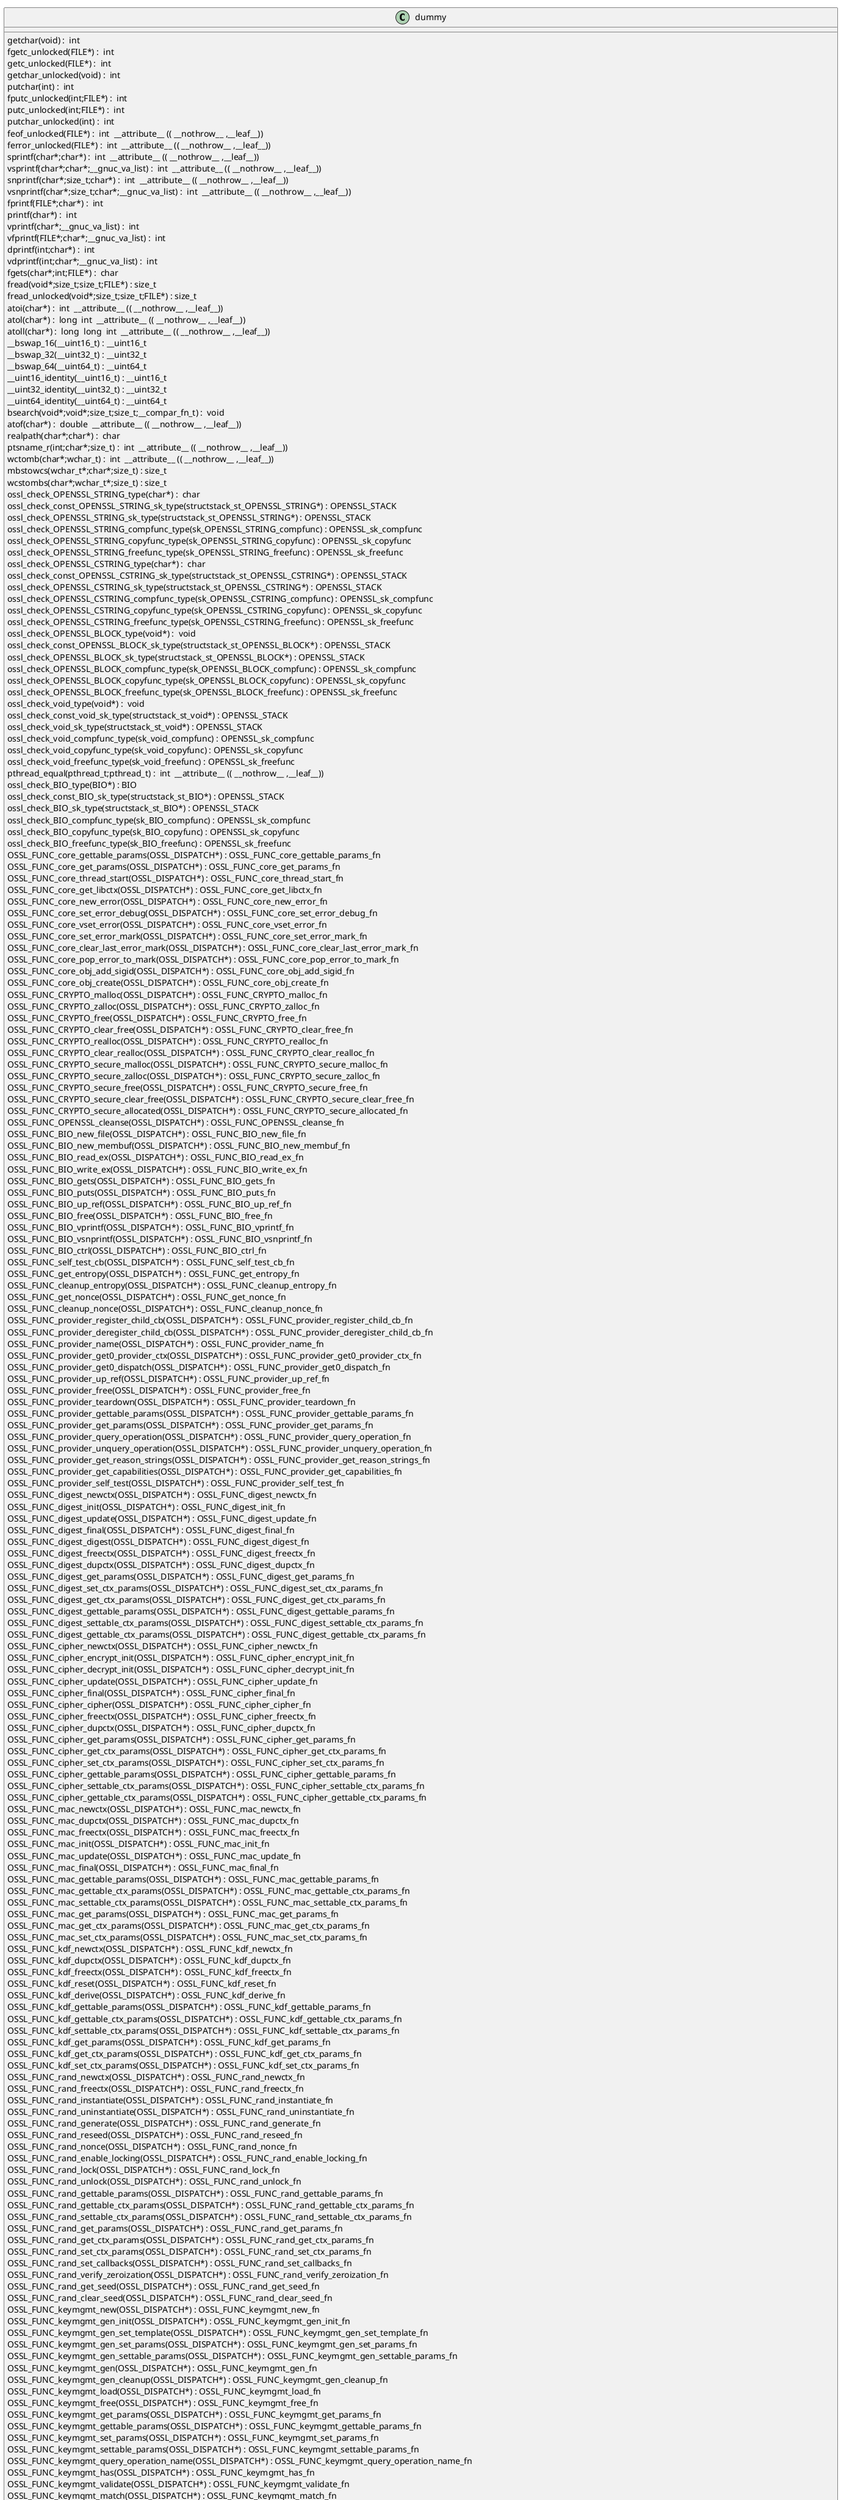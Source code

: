 @startuml
!pragma layout smetana
class dummy {
getchar(void) :  int  [[[./../../../.././qc/ssl/record/methods/ssl3_cbc.c.html#913]]]
fgetc_unlocked(FILE*) :  int  [[[./../../../.././qc/ssl/record/methods/ssl3_cbc.c.html#922]]]
getc_unlocked(FILE*) :  int  [[[./../../../.././qc/ssl/record/methods/ssl3_cbc.c.html#932]]]
getchar_unlocked(void) :  int  [[[./../../../.././qc/ssl/record/methods/ssl3_cbc.c.html#939]]]
putchar(int) :  int  [[[./../../../.././qc/ssl/record/methods/ssl3_cbc.c.html#948]]]
fputc_unlocked(int;FILE*) :  int  [[[./../../../.././qc/ssl/record/methods/ssl3_cbc.c.html#957]]]
putc_unlocked(int;FILE*) :  int  [[[./../../../.././qc/ssl/record/methods/ssl3_cbc.c.html#967]]]
putchar_unlocked(int) :  int  [[[./../../../.././qc/ssl/record/methods/ssl3_cbc.c.html#974]]]
feof_unlocked(FILE*) :  int  __attribute__ (( __nothrow__ ,__leaf__)) [[[./../../../.././qc/ssl/record/methods/ssl3_cbc.c.html#980]]]
ferror_unlocked(FILE*) :  int  __attribute__ (( __nothrow__ ,__leaf__)) [[[./../../../.././qc/ssl/record/methods/ssl3_cbc.c.html#987]]]
sprintf(char*;char*) :  int  __attribute__ (( __nothrow__ ,__leaf__)) [[[./../../../.././qc/ssl/record/methods/ssl3_cbc.c.html#1006]]]
vsprintf(char*;char*;__gnuc_va_list) :  int  __attribute__ (( __nothrow__ ,__leaf__)) [[[./../../../.././qc/ssl/record/methods/ssl3_cbc.c.html#1019]]]
snprintf(char*;size_t;char*) :  int  __attribute__ (( __nothrow__ ,__leaf__)) [[[./../../../.././qc/ssl/record/methods/ssl3_cbc.c.html#1038]]]
vsnprintf(char*;size_t;char*;__gnuc_va_list) :  int  __attribute__ (( __nothrow__ ,__leaf__)) [[[./../../../.././qc/ssl/record/methods/ssl3_cbc.c.html#1052]]]
fprintf(FILE*;char*) :  int  [[[./../../../.././qc/ssl/record/methods/ssl3_cbc.c.html#1073]]]
printf(char*) :  int  [[[./../../../.././qc/ssl/record/methods/ssl3_cbc.c.html#1080]]]
vprintf(char*;__gnuc_va_list) :  int  [[[./../../../.././qc/ssl/record/methods/ssl3_cbc.c.html#1092]]]
vfprintf(FILE*;char*;__gnuc_va_list) :  int  [[[./../../../.././qc/ssl/record/methods/ssl3_cbc.c.html#1102]]]
dprintf(int;char*) :  int  [[[./../../../.././qc/ssl/record/methods/ssl3_cbc.c.html#1117]]]
vdprintf(int;char*;__gnuc_va_list) :  int  [[[./../../../.././qc/ssl/record/methods/ssl3_cbc.c.html#1128]]]
fgets(char*;int;FILE*) :  char  [[[./../../../.././qc/ssl/record/methods/ssl3_cbc.c.html#1147]]]
fread(void*;size_t;size_t;FILE*) : size_t [[[./../../../.././qc/ssl/record/methods/ssl3_cbc.c.html#1173]]]
fread_unlocked(void*;size_t;size_t;FILE*) : size_t [[[./../../../.././qc/ssl/record/methods/ssl3_cbc.c.html#1200]]]
atoi(char*) :  int  __attribute__ (( __nothrow__ ,__leaf__)) [[[./../../../.././qc/ssl/record/methods/ssl3_cbc.c.html#1373]]]
atol(char*) :  long  int  __attribute__ (( __nothrow__ ,__leaf__)) [[[./../../../.././qc/ssl/record/methods/ssl3_cbc.c.html#1378]]]
atoll(char*) :  long  long  int  __attribute__ (( __nothrow__ ,__leaf__)) [[[./../../../.././qc/ssl/record/methods/ssl3_cbc.c.html#1385]]]
__bswap_16(__uint16_t) : __uint16_t [[[./../../../.././qc/ssl/record/methods/ssl3_cbc.c.html#1532]]]
__bswap_32(__uint32_t) : __uint32_t [[[./../../../.././qc/ssl/record/methods/ssl3_cbc.c.html#1547]]]
__bswap_64(__uint64_t) : __uint64_t [[[./../../../.././qc/ssl/record/methods/ssl3_cbc.c.html#1557]]]
__uint16_identity(__uint16_t) : __uint16_t [[[./../../../.././qc/ssl/record/methods/ssl3_cbc.c.html#1569]]]
__uint32_identity(__uint32_t) : __uint32_t [[[./../../../.././qc/ssl/record/methods/ssl3_cbc.c.html#1575]]]
__uint64_identity(__uint64_t) : __uint64_t [[[./../../../.././qc/ssl/record/methods/ssl3_cbc.c.html#1581]]]
bsearch(void*;void*;size_t;size_t;__compar_fn_t) :  void  [[[./../../../.././qc/ssl/record/methods/ssl3_cbc.c.html#2249]]]
atof(char*) :  double  __attribute__ (( __nothrow__ ,__leaf__)) [[[./../../../.././qc/ssl/record/methods/ssl3_cbc.c.html#1]]]
realpath(char*;char*) :  char  [[[./../../../.././qc/ssl/record/methods/ssl3_cbc.c.html#1]]]
ptsname_r(int;char*;size_t) :  int  __attribute__ (( __nothrow__ ,__leaf__)) [[[./../../../.././qc/ssl/record/methods/ssl3_cbc.c.html#1]]]
wctomb(char*;wchar_t) :  int  __attribute__ (( __nothrow__ ,__leaf__)) [[[./../../../.././qc/ssl/record/methods/ssl3_cbc.c.html#1]]]
mbstowcs(wchar_t*;char*;size_t) : size_t [[[./../../../.././qc/ssl/record/methods/ssl3_cbc.c.html#1]]]
wcstombs(char*;wchar_t*;size_t) : size_t [[[./../../../.././qc/ssl/record/methods/ssl3_cbc.c.html#1]]]
ossl_check_OPENSSL_STRING_type(char*) :  char  [[[./../../../.././qc/ssl/record/methods/ssl3_cbc.c.html#1]]]
ossl_check_const_OPENSSL_STRING_sk_type(structstack_st_OPENSSL_STRING*) : OPENSSL_STACK [[[./../../../.././qc/ssl/record/methods/ssl3_cbc.c.html#1]]]
ossl_check_OPENSSL_STRING_sk_type(structstack_st_OPENSSL_STRING*) : OPENSSL_STACK [[[./../../../.././qc/ssl/record/methods/ssl3_cbc.c.html#1]]]
ossl_check_OPENSSL_STRING_compfunc_type(sk_OPENSSL_STRING_compfunc) : OPENSSL_sk_compfunc [[[./../../../.././qc/ssl/record/methods/ssl3_cbc.c.html#1]]]
ossl_check_OPENSSL_STRING_copyfunc_type(sk_OPENSSL_STRING_copyfunc) : OPENSSL_sk_copyfunc [[[./../../../.././qc/ssl/record/methods/ssl3_cbc.c.html#1]]]
ossl_check_OPENSSL_STRING_freefunc_type(sk_OPENSSL_STRING_freefunc) : OPENSSL_sk_freefunc [[[./../../../.././qc/ssl/record/methods/ssl3_cbc.c.html#1]]]
ossl_check_OPENSSL_CSTRING_type(char*) :  char  [[[./../../../.././qc/ssl/record/methods/ssl3_cbc.c.html#1]]]
ossl_check_const_OPENSSL_CSTRING_sk_type(structstack_st_OPENSSL_CSTRING*) : OPENSSL_STACK [[[./../../../.././qc/ssl/record/methods/ssl3_cbc.c.html#1]]]
ossl_check_OPENSSL_CSTRING_sk_type(structstack_st_OPENSSL_CSTRING*) : OPENSSL_STACK [[[./../../../.././qc/ssl/record/methods/ssl3_cbc.c.html#1]]]
ossl_check_OPENSSL_CSTRING_compfunc_type(sk_OPENSSL_CSTRING_compfunc) : OPENSSL_sk_compfunc [[[./../../../.././qc/ssl/record/methods/ssl3_cbc.c.html#1]]]
ossl_check_OPENSSL_CSTRING_copyfunc_type(sk_OPENSSL_CSTRING_copyfunc) : OPENSSL_sk_copyfunc [[[./../../../.././qc/ssl/record/methods/ssl3_cbc.c.html#1]]]
ossl_check_OPENSSL_CSTRING_freefunc_type(sk_OPENSSL_CSTRING_freefunc) : OPENSSL_sk_freefunc [[[./../../../.././qc/ssl/record/methods/ssl3_cbc.c.html#1]]]
ossl_check_OPENSSL_BLOCK_type(void*) :  void  [[[./../../../.././qc/ssl/record/methods/ssl3_cbc.c.html#1]]]
ossl_check_const_OPENSSL_BLOCK_sk_type(structstack_st_OPENSSL_BLOCK*) : OPENSSL_STACK [[[./../../../.././qc/ssl/record/methods/ssl3_cbc.c.html#1]]]
ossl_check_OPENSSL_BLOCK_sk_type(structstack_st_OPENSSL_BLOCK*) : OPENSSL_STACK [[[./../../../.././qc/ssl/record/methods/ssl3_cbc.c.html#1]]]
ossl_check_OPENSSL_BLOCK_compfunc_type(sk_OPENSSL_BLOCK_compfunc) : OPENSSL_sk_compfunc [[[./../../../.././qc/ssl/record/methods/ssl3_cbc.c.html#1]]]
ossl_check_OPENSSL_BLOCK_copyfunc_type(sk_OPENSSL_BLOCK_copyfunc) : OPENSSL_sk_copyfunc [[[./../../../.././qc/ssl/record/methods/ssl3_cbc.c.html#1]]]
ossl_check_OPENSSL_BLOCK_freefunc_type(sk_OPENSSL_BLOCK_freefunc) : OPENSSL_sk_freefunc [[[./../../../.././qc/ssl/record/methods/ssl3_cbc.c.html#1]]]
ossl_check_void_type(void*) :  void  [[[./../../../.././qc/ssl/record/methods/ssl3_cbc.c.html#1]]]
ossl_check_const_void_sk_type(structstack_st_void*) : OPENSSL_STACK [[[./../../../.././qc/ssl/record/methods/ssl3_cbc.c.html#1]]]
ossl_check_void_sk_type(structstack_st_void*) : OPENSSL_STACK [[[./../../../.././qc/ssl/record/methods/ssl3_cbc.c.html#1]]]
ossl_check_void_compfunc_type(sk_void_compfunc) : OPENSSL_sk_compfunc [[[./../../../.././qc/ssl/record/methods/ssl3_cbc.c.html#1]]]
ossl_check_void_copyfunc_type(sk_void_copyfunc) : OPENSSL_sk_copyfunc [[[./../../../.././qc/ssl/record/methods/ssl3_cbc.c.html#1]]]
ossl_check_void_freefunc_type(sk_void_freefunc) : OPENSSL_sk_freefunc [[[./../../../.././qc/ssl/record/methods/ssl3_cbc.c.html#1]]]
pthread_equal(pthread_t;pthread_t) :  int  __attribute__ (( __nothrow__ ,__leaf__)) [[[./../../../.././qc/ssl/record/methods/ssl3_cbc.c.html#1]]]
ossl_check_BIO_type(BIO*) : BIO [[[./../../../.././qc/ssl/record/methods/ssl3_cbc.c.html#1]]]
ossl_check_const_BIO_sk_type(structstack_st_BIO*) : OPENSSL_STACK [[[./../../../.././qc/ssl/record/methods/ssl3_cbc.c.html#1]]]
ossl_check_BIO_sk_type(structstack_st_BIO*) : OPENSSL_STACK [[[./../../../.././qc/ssl/record/methods/ssl3_cbc.c.html#1]]]
ossl_check_BIO_compfunc_type(sk_BIO_compfunc) : OPENSSL_sk_compfunc [[[./../../../.././qc/ssl/record/methods/ssl3_cbc.c.html#1]]]
ossl_check_BIO_copyfunc_type(sk_BIO_copyfunc) : OPENSSL_sk_copyfunc [[[./../../../.././qc/ssl/record/methods/ssl3_cbc.c.html#1]]]
ossl_check_BIO_freefunc_type(sk_BIO_freefunc) : OPENSSL_sk_freefunc [[[./../../../.././qc/ssl/record/methods/ssl3_cbc.c.html#1]]]
OSSL_FUNC_core_gettable_params(OSSL_DISPATCH*) : OSSL_FUNC_core_gettable_params_fn [[[./../../../.././qc/ssl/record/methods/ssl3_cbc.c.html#1]]]
OSSL_FUNC_core_get_params(OSSL_DISPATCH*) : OSSL_FUNC_core_get_params_fn [[[./../../../.././qc/ssl/record/methods/ssl3_cbc.c.html#1]]]
OSSL_FUNC_core_thread_start(OSSL_DISPATCH*) : OSSL_FUNC_core_thread_start_fn [[[./../../../.././qc/ssl/record/methods/ssl3_cbc.c.html#1]]]
OSSL_FUNC_core_get_libctx(OSSL_DISPATCH*) : OSSL_FUNC_core_get_libctx_fn [[[./../../../.././qc/ssl/record/methods/ssl3_cbc.c.html#1]]]
OSSL_FUNC_core_new_error(OSSL_DISPATCH*) : OSSL_FUNC_core_new_error_fn [[[./../../../.././qc/ssl/record/methods/ssl3_cbc.c.html#1]]]
OSSL_FUNC_core_set_error_debug(OSSL_DISPATCH*) : OSSL_FUNC_core_set_error_debug_fn [[[./../../../.././qc/ssl/record/methods/ssl3_cbc.c.html#1]]]
OSSL_FUNC_core_vset_error(OSSL_DISPATCH*) : OSSL_FUNC_core_vset_error_fn [[[./../../../.././qc/ssl/record/methods/ssl3_cbc.c.html#1]]]
OSSL_FUNC_core_set_error_mark(OSSL_DISPATCH*) : OSSL_FUNC_core_set_error_mark_fn [[[./../../../.././qc/ssl/record/methods/ssl3_cbc.c.html#1]]]
OSSL_FUNC_core_clear_last_error_mark(OSSL_DISPATCH*) : OSSL_FUNC_core_clear_last_error_mark_fn [[[./../../../.././qc/ssl/record/methods/ssl3_cbc.c.html#1]]]
OSSL_FUNC_core_pop_error_to_mark(OSSL_DISPATCH*) : OSSL_FUNC_core_pop_error_to_mark_fn [[[./../../../.././qc/ssl/record/methods/ssl3_cbc.c.html#1]]]
OSSL_FUNC_core_obj_add_sigid(OSSL_DISPATCH*) : OSSL_FUNC_core_obj_add_sigid_fn [[[./../../../.././qc/ssl/record/methods/ssl3_cbc.c.html#1]]]
OSSL_FUNC_core_obj_create(OSSL_DISPATCH*) : OSSL_FUNC_core_obj_create_fn [[[./../../../.././qc/ssl/record/methods/ssl3_cbc.c.html#1]]]
OSSL_FUNC_CRYPTO_malloc(OSSL_DISPATCH*) : OSSL_FUNC_CRYPTO_malloc_fn [[[./../../../.././qc/ssl/record/methods/ssl3_cbc.c.html#1]]]
OSSL_FUNC_CRYPTO_zalloc(OSSL_DISPATCH*) : OSSL_FUNC_CRYPTO_zalloc_fn [[[./../../../.././qc/ssl/record/methods/ssl3_cbc.c.html#1]]]
OSSL_FUNC_CRYPTO_free(OSSL_DISPATCH*) : OSSL_FUNC_CRYPTO_free_fn [[[./../../../.././qc/ssl/record/methods/ssl3_cbc.c.html#1]]]
OSSL_FUNC_CRYPTO_clear_free(OSSL_DISPATCH*) : OSSL_FUNC_CRYPTO_clear_free_fn [[[./../../../.././qc/ssl/record/methods/ssl3_cbc.c.html#1]]]
OSSL_FUNC_CRYPTO_realloc(OSSL_DISPATCH*) : OSSL_FUNC_CRYPTO_realloc_fn [[[./../../../.././qc/ssl/record/methods/ssl3_cbc.c.html#1]]]
OSSL_FUNC_CRYPTO_clear_realloc(OSSL_DISPATCH*) : OSSL_FUNC_CRYPTO_clear_realloc_fn [[[./../../../.././qc/ssl/record/methods/ssl3_cbc.c.html#1]]]
OSSL_FUNC_CRYPTO_secure_malloc(OSSL_DISPATCH*) : OSSL_FUNC_CRYPTO_secure_malloc_fn [[[./../../../.././qc/ssl/record/methods/ssl3_cbc.c.html#1]]]
OSSL_FUNC_CRYPTO_secure_zalloc(OSSL_DISPATCH*) : OSSL_FUNC_CRYPTO_secure_zalloc_fn [[[./../../../.././qc/ssl/record/methods/ssl3_cbc.c.html#1]]]
OSSL_FUNC_CRYPTO_secure_free(OSSL_DISPATCH*) : OSSL_FUNC_CRYPTO_secure_free_fn [[[./../../../.././qc/ssl/record/methods/ssl3_cbc.c.html#1]]]
OSSL_FUNC_CRYPTO_secure_clear_free(OSSL_DISPATCH*) : OSSL_FUNC_CRYPTO_secure_clear_free_fn [[[./../../../.././qc/ssl/record/methods/ssl3_cbc.c.html#1]]]
OSSL_FUNC_CRYPTO_secure_allocated(OSSL_DISPATCH*) : OSSL_FUNC_CRYPTO_secure_allocated_fn [[[./../../../.././qc/ssl/record/methods/ssl3_cbc.c.html#1]]]
OSSL_FUNC_OPENSSL_cleanse(OSSL_DISPATCH*) : OSSL_FUNC_OPENSSL_cleanse_fn [[[./../../../.././qc/ssl/record/methods/ssl3_cbc.c.html#1]]]
OSSL_FUNC_BIO_new_file(OSSL_DISPATCH*) : OSSL_FUNC_BIO_new_file_fn [[[./../../../.././qc/ssl/record/methods/ssl3_cbc.c.html#1]]]
OSSL_FUNC_BIO_new_membuf(OSSL_DISPATCH*) : OSSL_FUNC_BIO_new_membuf_fn [[[./../../../.././qc/ssl/record/methods/ssl3_cbc.c.html#1]]]
OSSL_FUNC_BIO_read_ex(OSSL_DISPATCH*) : OSSL_FUNC_BIO_read_ex_fn [[[./../../../.././qc/ssl/record/methods/ssl3_cbc.c.html#1]]]
OSSL_FUNC_BIO_write_ex(OSSL_DISPATCH*) : OSSL_FUNC_BIO_write_ex_fn [[[./../../../.././qc/ssl/record/methods/ssl3_cbc.c.html#1]]]
OSSL_FUNC_BIO_gets(OSSL_DISPATCH*) : OSSL_FUNC_BIO_gets_fn [[[./../../../.././qc/ssl/record/methods/ssl3_cbc.c.html#1]]]
OSSL_FUNC_BIO_puts(OSSL_DISPATCH*) : OSSL_FUNC_BIO_puts_fn [[[./../../../.././qc/ssl/record/methods/ssl3_cbc.c.html#1]]]
OSSL_FUNC_BIO_up_ref(OSSL_DISPATCH*) : OSSL_FUNC_BIO_up_ref_fn [[[./../../../.././qc/ssl/record/methods/ssl3_cbc.c.html#1]]]
OSSL_FUNC_BIO_free(OSSL_DISPATCH*) : OSSL_FUNC_BIO_free_fn [[[./../../../.././qc/ssl/record/methods/ssl3_cbc.c.html#1]]]
OSSL_FUNC_BIO_vprintf(OSSL_DISPATCH*) : OSSL_FUNC_BIO_vprintf_fn [[[./../../../.././qc/ssl/record/methods/ssl3_cbc.c.html#1]]]
OSSL_FUNC_BIO_vsnprintf(OSSL_DISPATCH*) : OSSL_FUNC_BIO_vsnprintf_fn [[[./../../../.././qc/ssl/record/methods/ssl3_cbc.c.html#1]]]
OSSL_FUNC_BIO_ctrl(OSSL_DISPATCH*) : OSSL_FUNC_BIO_ctrl_fn [[[./../../../.././qc/ssl/record/methods/ssl3_cbc.c.html#1]]]
OSSL_FUNC_self_test_cb(OSSL_DISPATCH*) : OSSL_FUNC_self_test_cb_fn [[[./../../../.././qc/ssl/record/methods/ssl3_cbc.c.html#1]]]
OSSL_FUNC_get_entropy(OSSL_DISPATCH*) : OSSL_FUNC_get_entropy_fn [[[./../../../.././qc/ssl/record/methods/ssl3_cbc.c.html#1]]]
OSSL_FUNC_cleanup_entropy(OSSL_DISPATCH*) : OSSL_FUNC_cleanup_entropy_fn [[[./../../../.././qc/ssl/record/methods/ssl3_cbc.c.html#1]]]
OSSL_FUNC_get_nonce(OSSL_DISPATCH*) : OSSL_FUNC_get_nonce_fn [[[./../../../.././qc/ssl/record/methods/ssl3_cbc.c.html#1]]]
OSSL_FUNC_cleanup_nonce(OSSL_DISPATCH*) : OSSL_FUNC_cleanup_nonce_fn [[[./../../../.././qc/ssl/record/methods/ssl3_cbc.c.html#1]]]
OSSL_FUNC_provider_register_child_cb(OSSL_DISPATCH*) : OSSL_FUNC_provider_register_child_cb_fn [[[./../../../.././qc/ssl/record/methods/ssl3_cbc.c.html#1]]]
OSSL_FUNC_provider_deregister_child_cb(OSSL_DISPATCH*) : OSSL_FUNC_provider_deregister_child_cb_fn [[[./../../../.././qc/ssl/record/methods/ssl3_cbc.c.html#1]]]
OSSL_FUNC_provider_name(OSSL_DISPATCH*) : OSSL_FUNC_provider_name_fn [[[./../../../.././qc/ssl/record/methods/ssl3_cbc.c.html#1]]]
OSSL_FUNC_provider_get0_provider_ctx(OSSL_DISPATCH*) : OSSL_FUNC_provider_get0_provider_ctx_fn [[[./../../../.././qc/ssl/record/methods/ssl3_cbc.c.html#1]]]
OSSL_FUNC_provider_get0_dispatch(OSSL_DISPATCH*) : OSSL_FUNC_provider_get0_dispatch_fn [[[./../../../.././qc/ssl/record/methods/ssl3_cbc.c.html#1]]]
OSSL_FUNC_provider_up_ref(OSSL_DISPATCH*) : OSSL_FUNC_provider_up_ref_fn [[[./../../../.././qc/ssl/record/methods/ssl3_cbc.c.html#1]]]
OSSL_FUNC_provider_free(OSSL_DISPATCH*) : OSSL_FUNC_provider_free_fn [[[./../../../.././qc/ssl/record/methods/ssl3_cbc.c.html#1]]]
OSSL_FUNC_provider_teardown(OSSL_DISPATCH*) : OSSL_FUNC_provider_teardown_fn [[[./../../../.././qc/ssl/record/methods/ssl3_cbc.c.html#1]]]
OSSL_FUNC_provider_gettable_params(OSSL_DISPATCH*) : OSSL_FUNC_provider_gettable_params_fn [[[./../../../.././qc/ssl/record/methods/ssl3_cbc.c.html#1]]]
OSSL_FUNC_provider_get_params(OSSL_DISPATCH*) : OSSL_FUNC_provider_get_params_fn [[[./../../../.././qc/ssl/record/methods/ssl3_cbc.c.html#1]]]
OSSL_FUNC_provider_query_operation(OSSL_DISPATCH*) : OSSL_FUNC_provider_query_operation_fn [[[./../../../.././qc/ssl/record/methods/ssl3_cbc.c.html#1]]]
OSSL_FUNC_provider_unquery_operation(OSSL_DISPATCH*) : OSSL_FUNC_provider_unquery_operation_fn [[[./../../../.././qc/ssl/record/methods/ssl3_cbc.c.html#1]]]
OSSL_FUNC_provider_get_reason_strings(OSSL_DISPATCH*) : OSSL_FUNC_provider_get_reason_strings_fn [[[./../../../.././qc/ssl/record/methods/ssl3_cbc.c.html#1]]]
OSSL_FUNC_provider_get_capabilities(OSSL_DISPATCH*) : OSSL_FUNC_provider_get_capabilities_fn [[[./../../../.././qc/ssl/record/methods/ssl3_cbc.c.html#1]]]
OSSL_FUNC_provider_self_test(OSSL_DISPATCH*) : OSSL_FUNC_provider_self_test_fn [[[./../../../.././qc/ssl/record/methods/ssl3_cbc.c.html#1]]]
OSSL_FUNC_digest_newctx(OSSL_DISPATCH*) : OSSL_FUNC_digest_newctx_fn [[[./../../../.././qc/ssl/record/methods/ssl3_cbc.c.html#1]]]
OSSL_FUNC_digest_init(OSSL_DISPATCH*) : OSSL_FUNC_digest_init_fn [[[./../../../.././qc/ssl/record/methods/ssl3_cbc.c.html#1]]]
OSSL_FUNC_digest_update(OSSL_DISPATCH*) : OSSL_FUNC_digest_update_fn [[[./../../../.././qc/ssl/record/methods/ssl3_cbc.c.html#1]]]
OSSL_FUNC_digest_final(OSSL_DISPATCH*) : OSSL_FUNC_digest_final_fn [[[./../../../.././qc/ssl/record/methods/ssl3_cbc.c.html#1]]]
OSSL_FUNC_digest_digest(OSSL_DISPATCH*) : OSSL_FUNC_digest_digest_fn [[[./../../../.././qc/ssl/record/methods/ssl3_cbc.c.html#1]]]
OSSL_FUNC_digest_freectx(OSSL_DISPATCH*) : OSSL_FUNC_digest_freectx_fn [[[./../../../.././qc/ssl/record/methods/ssl3_cbc.c.html#1]]]
OSSL_FUNC_digest_dupctx(OSSL_DISPATCH*) : OSSL_FUNC_digest_dupctx_fn [[[./../../../.././qc/ssl/record/methods/ssl3_cbc.c.html#1]]]
OSSL_FUNC_digest_get_params(OSSL_DISPATCH*) : OSSL_FUNC_digest_get_params_fn [[[./../../../.././qc/ssl/record/methods/ssl3_cbc.c.html#1]]]
OSSL_FUNC_digest_set_ctx_params(OSSL_DISPATCH*) : OSSL_FUNC_digest_set_ctx_params_fn [[[./../../../.././qc/ssl/record/methods/ssl3_cbc.c.html#1]]]
OSSL_FUNC_digest_get_ctx_params(OSSL_DISPATCH*) : OSSL_FUNC_digest_get_ctx_params_fn [[[./../../../.././qc/ssl/record/methods/ssl3_cbc.c.html#1]]]
OSSL_FUNC_digest_gettable_params(OSSL_DISPATCH*) : OSSL_FUNC_digest_gettable_params_fn [[[./../../../.././qc/ssl/record/methods/ssl3_cbc.c.html#1]]]
OSSL_FUNC_digest_settable_ctx_params(OSSL_DISPATCH*) : OSSL_FUNC_digest_settable_ctx_params_fn [[[./../../../.././qc/ssl/record/methods/ssl3_cbc.c.html#1]]]
OSSL_FUNC_digest_gettable_ctx_params(OSSL_DISPATCH*) : OSSL_FUNC_digest_gettable_ctx_params_fn [[[./../../../.././qc/ssl/record/methods/ssl3_cbc.c.html#1]]]
OSSL_FUNC_cipher_newctx(OSSL_DISPATCH*) : OSSL_FUNC_cipher_newctx_fn [[[./../../../.././qc/ssl/record/methods/ssl3_cbc.c.html#1]]]
OSSL_FUNC_cipher_encrypt_init(OSSL_DISPATCH*) : OSSL_FUNC_cipher_encrypt_init_fn [[[./../../../.././qc/ssl/record/methods/ssl3_cbc.c.html#1]]]
OSSL_FUNC_cipher_decrypt_init(OSSL_DISPATCH*) : OSSL_FUNC_cipher_decrypt_init_fn [[[./../../../.././qc/ssl/record/methods/ssl3_cbc.c.html#1]]]
OSSL_FUNC_cipher_update(OSSL_DISPATCH*) : OSSL_FUNC_cipher_update_fn [[[./../../../.././qc/ssl/record/methods/ssl3_cbc.c.html#1]]]
OSSL_FUNC_cipher_final(OSSL_DISPATCH*) : OSSL_FUNC_cipher_final_fn [[[./../../../.././qc/ssl/record/methods/ssl3_cbc.c.html#1]]]
OSSL_FUNC_cipher_cipher(OSSL_DISPATCH*) : OSSL_FUNC_cipher_cipher_fn [[[./../../../.././qc/ssl/record/methods/ssl3_cbc.c.html#1]]]
OSSL_FUNC_cipher_freectx(OSSL_DISPATCH*) : OSSL_FUNC_cipher_freectx_fn [[[./../../../.././qc/ssl/record/methods/ssl3_cbc.c.html#1]]]
OSSL_FUNC_cipher_dupctx(OSSL_DISPATCH*) : OSSL_FUNC_cipher_dupctx_fn [[[./../../../.././qc/ssl/record/methods/ssl3_cbc.c.html#1]]]
OSSL_FUNC_cipher_get_params(OSSL_DISPATCH*) : OSSL_FUNC_cipher_get_params_fn [[[./../../../.././qc/ssl/record/methods/ssl3_cbc.c.html#1]]]
OSSL_FUNC_cipher_get_ctx_params(OSSL_DISPATCH*) : OSSL_FUNC_cipher_get_ctx_params_fn [[[./../../../.././qc/ssl/record/methods/ssl3_cbc.c.html#1]]]
OSSL_FUNC_cipher_set_ctx_params(OSSL_DISPATCH*) : OSSL_FUNC_cipher_set_ctx_params_fn [[[./../../../.././qc/ssl/record/methods/ssl3_cbc.c.html#1]]]
OSSL_FUNC_cipher_gettable_params(OSSL_DISPATCH*) : OSSL_FUNC_cipher_gettable_params_fn [[[./../../../.././qc/ssl/record/methods/ssl3_cbc.c.html#1]]]
OSSL_FUNC_cipher_settable_ctx_params(OSSL_DISPATCH*) : OSSL_FUNC_cipher_settable_ctx_params_fn [[[./../../../.././qc/ssl/record/methods/ssl3_cbc.c.html#1]]]
OSSL_FUNC_cipher_gettable_ctx_params(OSSL_DISPATCH*) : OSSL_FUNC_cipher_gettable_ctx_params_fn [[[./../../../.././qc/ssl/record/methods/ssl3_cbc.c.html#1]]]
OSSL_FUNC_mac_newctx(OSSL_DISPATCH*) : OSSL_FUNC_mac_newctx_fn [[[./../../../.././qc/ssl/record/methods/ssl3_cbc.c.html#1]]]
OSSL_FUNC_mac_dupctx(OSSL_DISPATCH*) : OSSL_FUNC_mac_dupctx_fn [[[./../../../.././qc/ssl/record/methods/ssl3_cbc.c.html#1]]]
OSSL_FUNC_mac_freectx(OSSL_DISPATCH*) : OSSL_FUNC_mac_freectx_fn [[[./../../../.././qc/ssl/record/methods/ssl3_cbc.c.html#1]]]
OSSL_FUNC_mac_init(OSSL_DISPATCH*) : OSSL_FUNC_mac_init_fn [[[./../../../.././qc/ssl/record/methods/ssl3_cbc.c.html#1]]]
OSSL_FUNC_mac_update(OSSL_DISPATCH*) : OSSL_FUNC_mac_update_fn [[[./../../../.././qc/ssl/record/methods/ssl3_cbc.c.html#1]]]
OSSL_FUNC_mac_final(OSSL_DISPATCH*) : OSSL_FUNC_mac_final_fn [[[./../../../.././qc/ssl/record/methods/ssl3_cbc.c.html#1]]]
OSSL_FUNC_mac_gettable_params(OSSL_DISPATCH*) : OSSL_FUNC_mac_gettable_params_fn [[[./../../../.././qc/ssl/record/methods/ssl3_cbc.c.html#1]]]
OSSL_FUNC_mac_gettable_ctx_params(OSSL_DISPATCH*) : OSSL_FUNC_mac_gettable_ctx_params_fn [[[./../../../.././qc/ssl/record/methods/ssl3_cbc.c.html#1]]]
OSSL_FUNC_mac_settable_ctx_params(OSSL_DISPATCH*) : OSSL_FUNC_mac_settable_ctx_params_fn [[[./../../../.././qc/ssl/record/methods/ssl3_cbc.c.html#1]]]
OSSL_FUNC_mac_get_params(OSSL_DISPATCH*) : OSSL_FUNC_mac_get_params_fn [[[./../../../.././qc/ssl/record/methods/ssl3_cbc.c.html#1]]]
OSSL_FUNC_mac_get_ctx_params(OSSL_DISPATCH*) : OSSL_FUNC_mac_get_ctx_params_fn [[[./../../../.././qc/ssl/record/methods/ssl3_cbc.c.html#1]]]
OSSL_FUNC_mac_set_ctx_params(OSSL_DISPATCH*) : OSSL_FUNC_mac_set_ctx_params_fn [[[./../../../.././qc/ssl/record/methods/ssl3_cbc.c.html#1]]]
OSSL_FUNC_kdf_newctx(OSSL_DISPATCH*) : OSSL_FUNC_kdf_newctx_fn [[[./../../../.././qc/ssl/record/methods/ssl3_cbc.c.html#1]]]
OSSL_FUNC_kdf_dupctx(OSSL_DISPATCH*) : OSSL_FUNC_kdf_dupctx_fn [[[./../../../.././qc/ssl/record/methods/ssl3_cbc.c.html#1]]]
OSSL_FUNC_kdf_freectx(OSSL_DISPATCH*) : OSSL_FUNC_kdf_freectx_fn [[[./../../../.././qc/ssl/record/methods/ssl3_cbc.c.html#1]]]
OSSL_FUNC_kdf_reset(OSSL_DISPATCH*) : OSSL_FUNC_kdf_reset_fn [[[./../../../.././qc/ssl/record/methods/ssl3_cbc.c.html#1]]]
OSSL_FUNC_kdf_derive(OSSL_DISPATCH*) : OSSL_FUNC_kdf_derive_fn [[[./../../../.././qc/ssl/record/methods/ssl3_cbc.c.html#1]]]
OSSL_FUNC_kdf_gettable_params(OSSL_DISPATCH*) : OSSL_FUNC_kdf_gettable_params_fn [[[./../../../.././qc/ssl/record/methods/ssl3_cbc.c.html#1]]]
OSSL_FUNC_kdf_gettable_ctx_params(OSSL_DISPATCH*) : OSSL_FUNC_kdf_gettable_ctx_params_fn [[[./../../../.././qc/ssl/record/methods/ssl3_cbc.c.html#1]]]
OSSL_FUNC_kdf_settable_ctx_params(OSSL_DISPATCH*) : OSSL_FUNC_kdf_settable_ctx_params_fn [[[./../../../.././qc/ssl/record/methods/ssl3_cbc.c.html#1]]]
OSSL_FUNC_kdf_get_params(OSSL_DISPATCH*) : OSSL_FUNC_kdf_get_params_fn [[[./../../../.././qc/ssl/record/methods/ssl3_cbc.c.html#1]]]
OSSL_FUNC_kdf_get_ctx_params(OSSL_DISPATCH*) : OSSL_FUNC_kdf_get_ctx_params_fn [[[./../../../.././qc/ssl/record/methods/ssl3_cbc.c.html#1]]]
OSSL_FUNC_kdf_set_ctx_params(OSSL_DISPATCH*) : OSSL_FUNC_kdf_set_ctx_params_fn [[[./../../../.././qc/ssl/record/methods/ssl3_cbc.c.html#1]]]
OSSL_FUNC_rand_newctx(OSSL_DISPATCH*) : OSSL_FUNC_rand_newctx_fn [[[./../../../.././qc/ssl/record/methods/ssl3_cbc.c.html#1]]]
OSSL_FUNC_rand_freectx(OSSL_DISPATCH*) : OSSL_FUNC_rand_freectx_fn [[[./../../../.././qc/ssl/record/methods/ssl3_cbc.c.html#1]]]
OSSL_FUNC_rand_instantiate(OSSL_DISPATCH*) : OSSL_FUNC_rand_instantiate_fn [[[./../../../.././qc/ssl/record/methods/ssl3_cbc.c.html#1]]]
OSSL_FUNC_rand_uninstantiate(OSSL_DISPATCH*) : OSSL_FUNC_rand_uninstantiate_fn [[[./../../../.././qc/ssl/record/methods/ssl3_cbc.c.html#1]]]
OSSL_FUNC_rand_generate(OSSL_DISPATCH*) : OSSL_FUNC_rand_generate_fn [[[./../../../.././qc/ssl/record/methods/ssl3_cbc.c.html#1]]]
OSSL_FUNC_rand_reseed(OSSL_DISPATCH*) : OSSL_FUNC_rand_reseed_fn [[[./../../../.././qc/ssl/record/methods/ssl3_cbc.c.html#1]]]
OSSL_FUNC_rand_nonce(OSSL_DISPATCH*) : OSSL_FUNC_rand_nonce_fn [[[./../../../.././qc/ssl/record/methods/ssl3_cbc.c.html#1]]]
OSSL_FUNC_rand_enable_locking(OSSL_DISPATCH*) : OSSL_FUNC_rand_enable_locking_fn [[[./../../../.././qc/ssl/record/methods/ssl3_cbc.c.html#1]]]
OSSL_FUNC_rand_lock(OSSL_DISPATCH*) : OSSL_FUNC_rand_lock_fn [[[./../../../.././qc/ssl/record/methods/ssl3_cbc.c.html#1]]]
OSSL_FUNC_rand_unlock(OSSL_DISPATCH*) : OSSL_FUNC_rand_unlock_fn [[[./../../../.././qc/ssl/record/methods/ssl3_cbc.c.html#1]]]
OSSL_FUNC_rand_gettable_params(OSSL_DISPATCH*) : OSSL_FUNC_rand_gettable_params_fn [[[./../../../.././qc/ssl/record/methods/ssl3_cbc.c.html#1]]]
OSSL_FUNC_rand_gettable_ctx_params(OSSL_DISPATCH*) : OSSL_FUNC_rand_gettable_ctx_params_fn [[[./../../../.././qc/ssl/record/methods/ssl3_cbc.c.html#1]]]
OSSL_FUNC_rand_settable_ctx_params(OSSL_DISPATCH*) : OSSL_FUNC_rand_settable_ctx_params_fn [[[./../../../.././qc/ssl/record/methods/ssl3_cbc.c.html#1]]]
OSSL_FUNC_rand_get_params(OSSL_DISPATCH*) : OSSL_FUNC_rand_get_params_fn [[[./../../../.././qc/ssl/record/methods/ssl3_cbc.c.html#1]]]
OSSL_FUNC_rand_get_ctx_params(OSSL_DISPATCH*) : OSSL_FUNC_rand_get_ctx_params_fn [[[./../../../.././qc/ssl/record/methods/ssl3_cbc.c.html#1]]]
OSSL_FUNC_rand_set_ctx_params(OSSL_DISPATCH*) : OSSL_FUNC_rand_set_ctx_params_fn [[[./../../../.././qc/ssl/record/methods/ssl3_cbc.c.html#1]]]
OSSL_FUNC_rand_set_callbacks(OSSL_DISPATCH*) : OSSL_FUNC_rand_set_callbacks_fn [[[./../../../.././qc/ssl/record/methods/ssl3_cbc.c.html#1]]]
OSSL_FUNC_rand_verify_zeroization(OSSL_DISPATCH*) : OSSL_FUNC_rand_verify_zeroization_fn [[[./../../../.././qc/ssl/record/methods/ssl3_cbc.c.html#1]]]
OSSL_FUNC_rand_get_seed(OSSL_DISPATCH*) : OSSL_FUNC_rand_get_seed_fn [[[./../../../.././qc/ssl/record/methods/ssl3_cbc.c.html#1]]]
OSSL_FUNC_rand_clear_seed(OSSL_DISPATCH*) : OSSL_FUNC_rand_clear_seed_fn [[[./../../../.././qc/ssl/record/methods/ssl3_cbc.c.html#1]]]
OSSL_FUNC_keymgmt_new(OSSL_DISPATCH*) : OSSL_FUNC_keymgmt_new_fn [[[./../../../.././qc/ssl/record/methods/ssl3_cbc.c.html#1]]]
OSSL_FUNC_keymgmt_gen_init(OSSL_DISPATCH*) : OSSL_FUNC_keymgmt_gen_init_fn [[[./../../../.././qc/ssl/record/methods/ssl3_cbc.c.html#1]]]
OSSL_FUNC_keymgmt_gen_set_template(OSSL_DISPATCH*) : OSSL_FUNC_keymgmt_gen_set_template_fn [[[./../../../.././qc/ssl/record/methods/ssl3_cbc.c.html#1]]]
OSSL_FUNC_keymgmt_gen_set_params(OSSL_DISPATCH*) : OSSL_FUNC_keymgmt_gen_set_params_fn [[[./../../../.././qc/ssl/record/methods/ssl3_cbc.c.html#1]]]
OSSL_FUNC_keymgmt_gen_settable_params(OSSL_DISPATCH*) : OSSL_FUNC_keymgmt_gen_settable_params_fn [[[./../../../.././qc/ssl/record/methods/ssl3_cbc.c.html#1]]]
OSSL_FUNC_keymgmt_gen(OSSL_DISPATCH*) : OSSL_FUNC_keymgmt_gen_fn [[[./../../../.././qc/ssl/record/methods/ssl3_cbc.c.html#1]]]
OSSL_FUNC_keymgmt_gen_cleanup(OSSL_DISPATCH*) : OSSL_FUNC_keymgmt_gen_cleanup_fn [[[./../../../.././qc/ssl/record/methods/ssl3_cbc.c.html#1]]]
OSSL_FUNC_keymgmt_load(OSSL_DISPATCH*) : OSSL_FUNC_keymgmt_load_fn [[[./../../../.././qc/ssl/record/methods/ssl3_cbc.c.html#1]]]
OSSL_FUNC_keymgmt_free(OSSL_DISPATCH*) : OSSL_FUNC_keymgmt_free_fn [[[./../../../.././qc/ssl/record/methods/ssl3_cbc.c.html#1]]]
OSSL_FUNC_keymgmt_get_params(OSSL_DISPATCH*) : OSSL_FUNC_keymgmt_get_params_fn [[[./../../../.././qc/ssl/record/methods/ssl3_cbc.c.html#1]]]
OSSL_FUNC_keymgmt_gettable_params(OSSL_DISPATCH*) : OSSL_FUNC_keymgmt_gettable_params_fn [[[./../../../.././qc/ssl/record/methods/ssl3_cbc.c.html#1]]]
OSSL_FUNC_keymgmt_set_params(OSSL_DISPATCH*) : OSSL_FUNC_keymgmt_set_params_fn [[[./../../../.././qc/ssl/record/methods/ssl3_cbc.c.html#1]]]
OSSL_FUNC_keymgmt_settable_params(OSSL_DISPATCH*) : OSSL_FUNC_keymgmt_settable_params_fn [[[./../../../.././qc/ssl/record/methods/ssl3_cbc.c.html#1]]]
OSSL_FUNC_keymgmt_query_operation_name(OSSL_DISPATCH*) : OSSL_FUNC_keymgmt_query_operation_name_fn [[[./../../../.././qc/ssl/record/methods/ssl3_cbc.c.html#1]]]
OSSL_FUNC_keymgmt_has(OSSL_DISPATCH*) : OSSL_FUNC_keymgmt_has_fn [[[./../../../.././qc/ssl/record/methods/ssl3_cbc.c.html#1]]]
OSSL_FUNC_keymgmt_validate(OSSL_DISPATCH*) : OSSL_FUNC_keymgmt_validate_fn [[[./../../../.././qc/ssl/record/methods/ssl3_cbc.c.html#1]]]
OSSL_FUNC_keymgmt_match(OSSL_DISPATCH*) : OSSL_FUNC_keymgmt_match_fn [[[./../../../.././qc/ssl/record/methods/ssl3_cbc.c.html#1]]]
OSSL_FUNC_keymgmt_import(OSSL_DISPATCH*) : OSSL_FUNC_keymgmt_import_fn [[[./../../../.././qc/ssl/record/methods/ssl3_cbc.c.html#1]]]
OSSL_FUNC_keymgmt_import_types(OSSL_DISPATCH*) : OSSL_FUNC_keymgmt_import_types_fn [[[./../../../.././qc/ssl/record/methods/ssl3_cbc.c.html#1]]]
OSSL_FUNC_keymgmt_export(OSSL_DISPATCH*) : OSSL_FUNC_keymgmt_export_fn [[[./../../../.././qc/ssl/record/methods/ssl3_cbc.c.html#1]]]
OSSL_FUNC_keymgmt_export_types(OSSL_DISPATCH*) : OSSL_FUNC_keymgmt_export_types_fn [[[./../../../.././qc/ssl/record/methods/ssl3_cbc.c.html#1]]]
OSSL_FUNC_keymgmt_dup(OSSL_DISPATCH*) : OSSL_FUNC_keymgmt_dup_fn [[[./../../../.././qc/ssl/record/methods/ssl3_cbc.c.html#1]]]
OSSL_FUNC_keyexch_newctx(OSSL_DISPATCH*) : OSSL_FUNC_keyexch_newctx_fn [[[./../../../.././qc/ssl/record/methods/ssl3_cbc.c.html#1]]]
OSSL_FUNC_keyexch_init(OSSL_DISPATCH*) : OSSL_FUNC_keyexch_init_fn [[[./../../../.././qc/ssl/record/methods/ssl3_cbc.c.html#1]]]
OSSL_FUNC_keyexch_derive(OSSL_DISPATCH*) : OSSL_FUNC_keyexch_derive_fn [[[./../../../.././qc/ssl/record/methods/ssl3_cbc.c.html#1]]]
OSSL_FUNC_keyexch_set_peer(OSSL_DISPATCH*) : OSSL_FUNC_keyexch_set_peer_fn [[[./../../../.././qc/ssl/record/methods/ssl3_cbc.c.html#1]]]
OSSL_FUNC_keyexch_freectx(OSSL_DISPATCH*) : OSSL_FUNC_keyexch_freectx_fn [[[./../../../.././qc/ssl/record/methods/ssl3_cbc.c.html#1]]]
OSSL_FUNC_keyexch_dupctx(OSSL_DISPATCH*) : OSSL_FUNC_keyexch_dupctx_fn [[[./../../../.././qc/ssl/record/methods/ssl3_cbc.c.html#1]]]
OSSL_FUNC_keyexch_set_ctx_params(OSSL_DISPATCH*) : OSSL_FUNC_keyexch_set_ctx_params_fn [[[./../../../.././qc/ssl/record/methods/ssl3_cbc.c.html#1]]]
OSSL_FUNC_keyexch_settable_ctx_params(OSSL_DISPATCH*) : OSSL_FUNC_keyexch_settable_ctx_params_fn [[[./../../../.././qc/ssl/record/methods/ssl3_cbc.c.html#1]]]
OSSL_FUNC_keyexch_get_ctx_params(OSSL_DISPATCH*) : OSSL_FUNC_keyexch_get_ctx_params_fn [[[./../../../.././qc/ssl/record/methods/ssl3_cbc.c.html#1]]]
OSSL_FUNC_keyexch_gettable_ctx_params(OSSL_DISPATCH*) : OSSL_FUNC_keyexch_gettable_ctx_params_fn [[[./../../../.././qc/ssl/record/methods/ssl3_cbc.c.html#1]]]
OSSL_FUNC_signature_newctx(OSSL_DISPATCH*) : OSSL_FUNC_signature_newctx_fn [[[./../../../.././qc/ssl/record/methods/ssl3_cbc.c.html#1]]]
OSSL_FUNC_signature_sign_init(OSSL_DISPATCH*) : OSSL_FUNC_signature_sign_init_fn [[[./../../../.././qc/ssl/record/methods/ssl3_cbc.c.html#1]]]
OSSL_FUNC_signature_sign(OSSL_DISPATCH*) : OSSL_FUNC_signature_sign_fn [[[./../../../.././qc/ssl/record/methods/ssl3_cbc.c.html#1]]]
OSSL_FUNC_signature_verify_init(OSSL_DISPATCH*) : OSSL_FUNC_signature_verify_init_fn [[[./../../../.././qc/ssl/record/methods/ssl3_cbc.c.html#1]]]
OSSL_FUNC_signature_verify(OSSL_DISPATCH*) : OSSL_FUNC_signature_verify_fn [[[./../../../.././qc/ssl/record/methods/ssl3_cbc.c.html#1]]]
OSSL_FUNC_signature_verify_recover_init(OSSL_DISPATCH*) : OSSL_FUNC_signature_verify_recover_init_fn [[[./../../../.././qc/ssl/record/methods/ssl3_cbc.c.html#1]]]
OSSL_FUNC_signature_verify_recover(OSSL_DISPATCH*) : OSSL_FUNC_signature_verify_recover_fn [[[./../../../.././qc/ssl/record/methods/ssl3_cbc.c.html#1]]]
OSSL_FUNC_signature_digest_sign_init(OSSL_DISPATCH*) : OSSL_FUNC_signature_digest_sign_init_fn [[[./../../../.././qc/ssl/record/methods/ssl3_cbc.c.html#1]]]
OSSL_FUNC_signature_digest_sign_update(OSSL_DISPATCH*) : OSSL_FUNC_signature_digest_sign_update_fn [[[./../../../.././qc/ssl/record/methods/ssl3_cbc.c.html#1]]]
OSSL_FUNC_signature_digest_sign_final(OSSL_DISPATCH*) : OSSL_FUNC_signature_digest_sign_final_fn [[[./../../../.././qc/ssl/record/methods/ssl3_cbc.c.html#1]]]
OSSL_FUNC_signature_digest_sign(OSSL_DISPATCH*) : OSSL_FUNC_signature_digest_sign_fn [[[./../../../.././qc/ssl/record/methods/ssl3_cbc.c.html#1]]]
OSSL_FUNC_signature_digest_verify_init(OSSL_DISPATCH*) : OSSL_FUNC_signature_digest_verify_init_fn [[[./../../../.././qc/ssl/record/methods/ssl3_cbc.c.html#1]]]
OSSL_FUNC_signature_digest_verify_update(OSSL_DISPATCH*) : OSSL_FUNC_signature_digest_verify_update_fn [[[./../../../.././qc/ssl/record/methods/ssl3_cbc.c.html#1]]]
OSSL_FUNC_signature_digest_verify_final(OSSL_DISPATCH*) : OSSL_FUNC_signature_digest_verify_final_fn [[[./../../../.././qc/ssl/record/methods/ssl3_cbc.c.html#1]]]
OSSL_FUNC_signature_digest_verify(OSSL_DISPATCH*) : OSSL_FUNC_signature_digest_verify_fn [[[./../../../.././qc/ssl/record/methods/ssl3_cbc.c.html#1]]]
OSSL_FUNC_signature_freectx(OSSL_DISPATCH*) : OSSL_FUNC_signature_freectx_fn [[[./../../../.././qc/ssl/record/methods/ssl3_cbc.c.html#1]]]
OSSL_FUNC_signature_dupctx(OSSL_DISPATCH*) : OSSL_FUNC_signature_dupctx_fn [[[./../../../.././qc/ssl/record/methods/ssl3_cbc.c.html#1]]]
OSSL_FUNC_signature_get_ctx_params(OSSL_DISPATCH*) : OSSL_FUNC_signature_get_ctx_params_fn [[[./../../../.././qc/ssl/record/methods/ssl3_cbc.c.html#1]]]
OSSL_FUNC_signature_gettable_ctx_params(OSSL_DISPATCH*) : OSSL_FUNC_signature_gettable_ctx_params_fn [[[./../../../.././qc/ssl/record/methods/ssl3_cbc.c.html#1]]]
OSSL_FUNC_signature_set_ctx_params(OSSL_DISPATCH*) : OSSL_FUNC_signature_set_ctx_params_fn [[[./../../../.././qc/ssl/record/methods/ssl3_cbc.c.html#1]]]
OSSL_FUNC_signature_settable_ctx_params(OSSL_DISPATCH*) : OSSL_FUNC_signature_settable_ctx_params_fn [[[./../../../.././qc/ssl/record/methods/ssl3_cbc.c.html#1]]]
OSSL_FUNC_signature_get_ctx_md_params(OSSL_DISPATCH*) : OSSL_FUNC_signature_get_ctx_md_params_fn [[[./../../../.././qc/ssl/record/methods/ssl3_cbc.c.html#1]]]
OSSL_FUNC_signature_gettable_ctx_md_params(OSSL_DISPATCH*) : OSSL_FUNC_signature_gettable_ctx_md_params_fn [[[./../../../.././qc/ssl/record/methods/ssl3_cbc.c.html#1]]]
OSSL_FUNC_signature_set_ctx_md_params(OSSL_DISPATCH*) : OSSL_FUNC_signature_set_ctx_md_params_fn [[[./../../../.././qc/ssl/record/methods/ssl3_cbc.c.html#1]]]
OSSL_FUNC_signature_settable_ctx_md_params(OSSL_DISPATCH*) : OSSL_FUNC_signature_settable_ctx_md_params_fn [[[./../../../.././qc/ssl/record/methods/ssl3_cbc.c.html#1]]]
OSSL_FUNC_asym_cipher_newctx(OSSL_DISPATCH*) : OSSL_FUNC_asym_cipher_newctx_fn [[[./../../../.././qc/ssl/record/methods/ssl3_cbc.c.html#1]]]
OSSL_FUNC_asym_cipher_encrypt_init(OSSL_DISPATCH*) : OSSL_FUNC_asym_cipher_encrypt_init_fn [[[./../../../.././qc/ssl/record/methods/ssl3_cbc.c.html#1]]]
OSSL_FUNC_asym_cipher_encrypt(OSSL_DISPATCH*) : OSSL_FUNC_asym_cipher_encrypt_fn [[[./../../../.././qc/ssl/record/methods/ssl3_cbc.c.html#1]]]
OSSL_FUNC_asym_cipher_decrypt_init(OSSL_DISPATCH*) : OSSL_FUNC_asym_cipher_decrypt_init_fn [[[./../../../.././qc/ssl/record/methods/ssl3_cbc.c.html#1]]]
OSSL_FUNC_asym_cipher_decrypt(OSSL_DISPATCH*) : OSSL_FUNC_asym_cipher_decrypt_fn [[[./../../../.././qc/ssl/record/methods/ssl3_cbc.c.html#1]]]
OSSL_FUNC_asym_cipher_freectx(OSSL_DISPATCH*) : OSSL_FUNC_asym_cipher_freectx_fn [[[./../../../.././qc/ssl/record/methods/ssl3_cbc.c.html#1]]]
OSSL_FUNC_asym_cipher_dupctx(OSSL_DISPATCH*) : OSSL_FUNC_asym_cipher_dupctx_fn [[[./../../../.././qc/ssl/record/methods/ssl3_cbc.c.html#1]]]
OSSL_FUNC_asym_cipher_get_ctx_params(OSSL_DISPATCH*) : OSSL_FUNC_asym_cipher_get_ctx_params_fn [[[./../../../.././qc/ssl/record/methods/ssl3_cbc.c.html#1]]]
OSSL_FUNC_asym_cipher_gettable_ctx_params(OSSL_DISPATCH*) : OSSL_FUNC_asym_cipher_gettable_ctx_params_fn [[[./../../../.././qc/ssl/record/methods/ssl3_cbc.c.html#1]]]
OSSL_FUNC_asym_cipher_set_ctx_params(OSSL_DISPATCH*) : OSSL_FUNC_asym_cipher_set_ctx_params_fn [[[./../../../.././qc/ssl/record/methods/ssl3_cbc.c.html#1]]]
OSSL_FUNC_asym_cipher_settable_ctx_params(OSSL_DISPATCH*) : OSSL_FUNC_asym_cipher_settable_ctx_params_fn [[[./../../../.././qc/ssl/record/methods/ssl3_cbc.c.html#1]]]
OSSL_FUNC_kem_newctx(OSSL_DISPATCH*) : OSSL_FUNC_kem_newctx_fn [[[./../../../.././qc/ssl/record/methods/ssl3_cbc.c.html#1]]]
OSSL_FUNC_kem_encapsulate_init(OSSL_DISPATCH*) : OSSL_FUNC_kem_encapsulate_init_fn [[[./../../../.././qc/ssl/record/methods/ssl3_cbc.c.html#1]]]
OSSL_FUNC_kem_auth_encapsulate_init(OSSL_DISPATCH*) : OSSL_FUNC_kem_auth_encapsulate_init_fn [[[./../../../.././qc/ssl/record/methods/ssl3_cbc.c.html#1]]]
OSSL_FUNC_kem_encapsulate(OSSL_DISPATCH*) : OSSL_FUNC_kem_encapsulate_fn [[[./../../../.././qc/ssl/record/methods/ssl3_cbc.c.html#1]]]
OSSL_FUNC_kem_decapsulate_init(OSSL_DISPATCH*) : OSSL_FUNC_kem_decapsulate_init_fn [[[./../../../.././qc/ssl/record/methods/ssl3_cbc.c.html#1]]]
OSSL_FUNC_kem_auth_decapsulate_init(OSSL_DISPATCH*) : OSSL_FUNC_kem_auth_decapsulate_init_fn [[[./../../../.././qc/ssl/record/methods/ssl3_cbc.c.html#1]]]
OSSL_FUNC_kem_decapsulate(OSSL_DISPATCH*) : OSSL_FUNC_kem_decapsulate_fn [[[./../../../.././qc/ssl/record/methods/ssl3_cbc.c.html#1]]]
OSSL_FUNC_kem_freectx(OSSL_DISPATCH*) : OSSL_FUNC_kem_freectx_fn [[[./../../../.././qc/ssl/record/methods/ssl3_cbc.c.html#1]]]
OSSL_FUNC_kem_dupctx(OSSL_DISPATCH*) : OSSL_FUNC_kem_dupctx_fn [[[./../../../.././qc/ssl/record/methods/ssl3_cbc.c.html#1]]]
OSSL_FUNC_kem_get_ctx_params(OSSL_DISPATCH*) : OSSL_FUNC_kem_get_ctx_params_fn [[[./../../../.././qc/ssl/record/methods/ssl3_cbc.c.html#1]]]
OSSL_FUNC_kem_gettable_ctx_params(OSSL_DISPATCH*) : OSSL_FUNC_kem_gettable_ctx_params_fn [[[./../../../.././qc/ssl/record/methods/ssl3_cbc.c.html#1]]]
OSSL_FUNC_kem_set_ctx_params(OSSL_DISPATCH*) : OSSL_FUNC_kem_set_ctx_params_fn [[[./../../../.././qc/ssl/record/methods/ssl3_cbc.c.html#1]]]
OSSL_FUNC_kem_settable_ctx_params(OSSL_DISPATCH*) : OSSL_FUNC_kem_settable_ctx_params_fn [[[./../../../.././qc/ssl/record/methods/ssl3_cbc.c.html#1]]]
OSSL_FUNC_encoder_newctx(OSSL_DISPATCH*) : OSSL_FUNC_encoder_newctx_fn [[[./../../../.././qc/ssl/record/methods/ssl3_cbc.c.html#1]]]
OSSL_FUNC_encoder_freectx(OSSL_DISPATCH*) : OSSL_FUNC_encoder_freectx_fn [[[./../../../.././qc/ssl/record/methods/ssl3_cbc.c.html#1]]]
OSSL_FUNC_encoder_get_params(OSSL_DISPATCH*) : OSSL_FUNC_encoder_get_params_fn [[[./../../../.././qc/ssl/record/methods/ssl3_cbc.c.html#1]]]
OSSL_FUNC_encoder_gettable_params(OSSL_DISPATCH*) : OSSL_FUNC_encoder_gettable_params_fn [[[./../../../.././qc/ssl/record/methods/ssl3_cbc.c.html#1]]]
OSSL_FUNC_encoder_set_ctx_params(OSSL_DISPATCH*) : OSSL_FUNC_encoder_set_ctx_params_fn [[[./../../../.././qc/ssl/record/methods/ssl3_cbc.c.html#1]]]
OSSL_FUNC_encoder_settable_ctx_params(OSSL_DISPATCH*) : OSSL_FUNC_encoder_settable_ctx_params_fn [[[./../../../.././qc/ssl/record/methods/ssl3_cbc.c.html#1]]]
OSSL_FUNC_encoder_does_selection(OSSL_DISPATCH*) : OSSL_FUNC_encoder_does_selection_fn [[[./../../../.././qc/ssl/record/methods/ssl3_cbc.c.html#1]]]
OSSL_FUNC_encoder_encode(OSSL_DISPATCH*) : OSSL_FUNC_encoder_encode_fn [[[./../../../.././qc/ssl/record/methods/ssl3_cbc.c.html#1]]]
OSSL_FUNC_encoder_import_object(OSSL_DISPATCH*) : OSSL_FUNC_encoder_import_object_fn [[[./../../../.././qc/ssl/record/methods/ssl3_cbc.c.html#1]]]
OSSL_FUNC_encoder_free_object(OSSL_DISPATCH*) : OSSL_FUNC_encoder_free_object_fn [[[./../../../.././qc/ssl/record/methods/ssl3_cbc.c.html#1]]]
OSSL_FUNC_decoder_newctx(OSSL_DISPATCH*) : OSSL_FUNC_decoder_newctx_fn [[[./../../../.././qc/ssl/record/methods/ssl3_cbc.c.html#1]]]
OSSL_FUNC_decoder_freectx(OSSL_DISPATCH*) : OSSL_FUNC_decoder_freectx_fn [[[./../../../.././qc/ssl/record/methods/ssl3_cbc.c.html#1]]]
OSSL_FUNC_decoder_get_params(OSSL_DISPATCH*) : OSSL_FUNC_decoder_get_params_fn [[[./../../../.././qc/ssl/record/methods/ssl3_cbc.c.html#1]]]
OSSL_FUNC_decoder_gettable_params(OSSL_DISPATCH*) : OSSL_FUNC_decoder_gettable_params_fn [[[./../../../.././qc/ssl/record/methods/ssl3_cbc.c.html#1]]]
OSSL_FUNC_decoder_set_ctx_params(OSSL_DISPATCH*) : OSSL_FUNC_decoder_set_ctx_params_fn [[[./../../../.././qc/ssl/record/methods/ssl3_cbc.c.html#1]]]
OSSL_FUNC_decoder_settable_ctx_params(OSSL_DISPATCH*) : OSSL_FUNC_decoder_settable_ctx_params_fn [[[./../../../.././qc/ssl/record/methods/ssl3_cbc.c.html#1]]]
OSSL_FUNC_decoder_does_selection(OSSL_DISPATCH*) : OSSL_FUNC_decoder_does_selection_fn [[[./../../../.././qc/ssl/record/methods/ssl3_cbc.c.html#1]]]
OSSL_FUNC_decoder_decode(OSSL_DISPATCH*) : OSSL_FUNC_decoder_decode_fn [[[./../../../.././qc/ssl/record/methods/ssl3_cbc.c.html#1]]]
OSSL_FUNC_decoder_export_object(OSSL_DISPATCH*) : OSSL_FUNC_decoder_export_object_fn [[[./../../../.././qc/ssl/record/methods/ssl3_cbc.c.html#1]]]
OSSL_FUNC_store_open(OSSL_DISPATCH*) : OSSL_FUNC_store_open_fn [[[./../../../.././qc/ssl/record/methods/ssl3_cbc.c.html#1]]]
OSSL_FUNC_store_attach(OSSL_DISPATCH*) : OSSL_FUNC_store_attach_fn [[[./../../../.././qc/ssl/record/methods/ssl3_cbc.c.html#1]]]
OSSL_FUNC_store_settable_ctx_params(OSSL_DISPATCH*) : OSSL_FUNC_store_settable_ctx_params_fn [[[./../../../.././qc/ssl/record/methods/ssl3_cbc.c.html#1]]]
OSSL_FUNC_store_set_ctx_params(OSSL_DISPATCH*) : OSSL_FUNC_store_set_ctx_params_fn [[[./../../../.././qc/ssl/record/methods/ssl3_cbc.c.html#1]]]
OSSL_FUNC_store_load(OSSL_DISPATCH*) : OSSL_FUNC_store_load_fn [[[./../../../.././qc/ssl/record/methods/ssl3_cbc.c.html#1]]]
OSSL_FUNC_store_eof(OSSL_DISPATCH*) : OSSL_FUNC_store_eof_fn [[[./../../../.././qc/ssl/record/methods/ssl3_cbc.c.html#1]]]
OSSL_FUNC_store_close(OSSL_DISPATCH*) : OSSL_FUNC_store_close_fn [[[./../../../.././qc/ssl/record/methods/ssl3_cbc.c.html#1]]]
OSSL_FUNC_store_export_object(OSSL_DISPATCH*) : OSSL_FUNC_store_export_object_fn [[[./../../../.././qc/ssl/record/methods/ssl3_cbc.c.html#1]]]
ossl_check_X509_ALGOR_type(X509_ALGOR*) : X509_ALGOR [[[./../../../.././qc/ssl/record/methods/ssl3_cbc.c.html#1]]]
ossl_check_const_X509_ALGOR_sk_type(structstack_st_X509_ALGOR*) : OPENSSL_STACK [[[./../../../.././qc/ssl/record/methods/ssl3_cbc.c.html#1]]]
ossl_check_X509_ALGOR_sk_type(structstack_st_X509_ALGOR*) : OPENSSL_STACK [[[./../../../.././qc/ssl/record/methods/ssl3_cbc.c.html#1]]]
ossl_check_X509_ALGOR_compfunc_type(sk_X509_ALGOR_compfunc) : OPENSSL_sk_compfunc [[[./../../../.././qc/ssl/record/methods/ssl3_cbc.c.html#1]]]
ossl_check_X509_ALGOR_copyfunc_type(sk_X509_ALGOR_copyfunc) : OPENSSL_sk_copyfunc [[[./../../../.././qc/ssl/record/methods/ssl3_cbc.c.html#1]]]
ossl_check_X509_ALGOR_freefunc_type(sk_X509_ALGOR_freefunc) : OPENSSL_sk_freefunc [[[./../../../.././qc/ssl/record/methods/ssl3_cbc.c.html#1]]]
ossl_check_ASN1_STRING_TABLE_type(ASN1_STRING_TABLE*) : ASN1_STRING_TABLE [[[./../../../.././qc/ssl/record/methods/ssl3_cbc.c.html#1]]]
ossl_check_const_ASN1_STRING_TABLE_sk_type(structstack_st_ASN1_STRING_TABLE*) : OPENSSL_STACK [[[./../../../.././qc/ssl/record/methods/ssl3_cbc.c.html#1]]]
ossl_check_ASN1_STRING_TABLE_sk_type(structstack_st_ASN1_STRING_TABLE*) : OPENSSL_STACK [[[./../../../.././qc/ssl/record/methods/ssl3_cbc.c.html#1]]]
ossl_check_ASN1_STRING_TABLE_compfunc_type(sk_ASN1_STRING_TABLE_compfunc) : OPENSSL_sk_compfunc [[[./../../../.././qc/ssl/record/methods/ssl3_cbc.c.html#1]]]
ossl_check_ASN1_STRING_TABLE_copyfunc_type(sk_ASN1_STRING_TABLE_copyfunc) : OPENSSL_sk_copyfunc [[[./../../../.././qc/ssl/record/methods/ssl3_cbc.c.html#1]]]
ossl_check_ASN1_STRING_TABLE_freefunc_type(sk_ASN1_STRING_TABLE_freefunc) : OPENSSL_sk_freefunc [[[./../../../.././qc/ssl/record/methods/ssl3_cbc.c.html#1]]]
ossl_check_ASN1_TYPE_type(ASN1_TYPE*) : ASN1_TYPE [[[./../../../.././qc/ssl/record/methods/ssl3_cbc.c.html#1]]]
ossl_check_const_ASN1_TYPE_sk_type(structstack_st_ASN1_TYPE*) : OPENSSL_STACK [[[./../../../.././qc/ssl/record/methods/ssl3_cbc.c.html#1]]]
ossl_check_ASN1_TYPE_sk_type(structstack_st_ASN1_TYPE*) : OPENSSL_STACK [[[./../../../.././qc/ssl/record/methods/ssl3_cbc.c.html#1]]]
ossl_check_ASN1_TYPE_compfunc_type(sk_ASN1_TYPE_compfunc) : OPENSSL_sk_compfunc [[[./../../../.././qc/ssl/record/methods/ssl3_cbc.c.html#1]]]
ossl_check_ASN1_TYPE_copyfunc_type(sk_ASN1_TYPE_copyfunc) : OPENSSL_sk_copyfunc [[[./../../../.././qc/ssl/record/methods/ssl3_cbc.c.html#1]]]
ossl_check_ASN1_TYPE_freefunc_type(sk_ASN1_TYPE_freefunc) : OPENSSL_sk_freefunc [[[./../../../.././qc/ssl/record/methods/ssl3_cbc.c.html#1]]]
ossl_check_ASN1_OBJECT_type(ASN1_OBJECT*) : ASN1_OBJECT [[[./../../../.././qc/ssl/record/methods/ssl3_cbc.c.html#1]]]
ossl_check_const_ASN1_OBJECT_sk_type(structstack_st_ASN1_OBJECT*) : OPENSSL_STACK [[[./../../../.././qc/ssl/record/methods/ssl3_cbc.c.html#1]]]
ossl_check_ASN1_OBJECT_sk_type(structstack_st_ASN1_OBJECT*) : OPENSSL_STACK [[[./../../../.././qc/ssl/record/methods/ssl3_cbc.c.html#1]]]
ossl_check_ASN1_OBJECT_compfunc_type(sk_ASN1_OBJECT_compfunc) : OPENSSL_sk_compfunc [[[./../../../.././qc/ssl/record/methods/ssl3_cbc.c.html#1]]]
ossl_check_ASN1_OBJECT_copyfunc_type(sk_ASN1_OBJECT_copyfunc) : OPENSSL_sk_copyfunc [[[./../../../.././qc/ssl/record/methods/ssl3_cbc.c.html#1]]]
ossl_check_ASN1_OBJECT_freefunc_type(sk_ASN1_OBJECT_freefunc) : OPENSSL_sk_freefunc [[[./../../../.././qc/ssl/record/methods/ssl3_cbc.c.html#1]]]
ossl_check_ASN1_INTEGER_type(ASN1_INTEGER*) : ASN1_INTEGER [[[./../../../.././qc/ssl/record/methods/ssl3_cbc.c.html#1]]]
ossl_check_const_ASN1_INTEGER_sk_type(structstack_st_ASN1_INTEGER*) : OPENSSL_STACK [[[./../../../.././qc/ssl/record/methods/ssl3_cbc.c.html#1]]]
ossl_check_ASN1_INTEGER_sk_type(structstack_st_ASN1_INTEGER*) : OPENSSL_STACK [[[./../../../.././qc/ssl/record/methods/ssl3_cbc.c.html#1]]]
ossl_check_ASN1_INTEGER_compfunc_type(sk_ASN1_INTEGER_compfunc) : OPENSSL_sk_compfunc [[[./../../../.././qc/ssl/record/methods/ssl3_cbc.c.html#1]]]
ossl_check_ASN1_INTEGER_copyfunc_type(sk_ASN1_INTEGER_copyfunc) : OPENSSL_sk_copyfunc [[[./../../../.././qc/ssl/record/methods/ssl3_cbc.c.html#1]]]
ossl_check_ASN1_INTEGER_freefunc_type(sk_ASN1_INTEGER_freefunc) : OPENSSL_sk_freefunc [[[./../../../.././qc/ssl/record/methods/ssl3_cbc.c.html#1]]]
ossl_check_ASN1_UTF8STRING_type(ASN1_UTF8STRING*) : ASN1_UTF8STRING [[[./../../../.././qc/ssl/record/methods/ssl3_cbc.c.html#1]]]
ossl_check_const_ASN1_UTF8STRING_sk_type(structstack_st_ASN1_UTF8STRING*) : OPENSSL_STACK [[[./../../../.././qc/ssl/record/methods/ssl3_cbc.c.html#1]]]
ossl_check_ASN1_UTF8STRING_sk_type(structstack_st_ASN1_UTF8STRING*) : OPENSSL_STACK [[[./../../../.././qc/ssl/record/methods/ssl3_cbc.c.html#1]]]
ossl_check_ASN1_UTF8STRING_compfunc_type(sk_ASN1_UTF8STRING_compfunc) : OPENSSL_sk_compfunc [[[./../../../.././qc/ssl/record/methods/ssl3_cbc.c.html#1]]]
ossl_check_ASN1_UTF8STRING_copyfunc_type(sk_ASN1_UTF8STRING_copyfunc) : OPENSSL_sk_copyfunc [[[./../../../.././qc/ssl/record/methods/ssl3_cbc.c.html#1]]]
ossl_check_ASN1_UTF8STRING_freefunc_type(sk_ASN1_UTF8STRING_freefunc) : OPENSSL_sk_freefunc [[[./../../../.././qc/ssl/record/methods/ssl3_cbc.c.html#1]]]
ossl_check_ASN1_GENERALSTRING_type(ASN1_GENERALSTRING*) : ASN1_GENERALSTRING [[[./../../../.././qc/ssl/record/methods/ssl3_cbc.c.html#1]]]
ossl_check_const_ASN1_GENERALSTRING_sk_type(structstack_st_ASN1_GENERALSTRING*) : OPENSSL_STACK [[[./../../../.././qc/ssl/record/methods/ssl3_cbc.c.html#1]]]
ossl_check_ASN1_GENERALSTRING_sk_type(structstack_st_ASN1_GENERALSTRING*) : OPENSSL_STACK [[[./../../../.././qc/ssl/record/methods/ssl3_cbc.c.html#1]]]
ossl_check_ASN1_GENERALSTRING_compfunc_type(sk_ASN1_GENERALSTRING_compfunc) : OPENSSL_sk_compfunc [[[./../../../.././qc/ssl/record/methods/ssl3_cbc.c.html#1]]]
ossl_check_ASN1_GENERALSTRING_copyfunc_type(sk_ASN1_GENERALSTRING_copyfunc) : OPENSSL_sk_copyfunc [[[./../../../.././qc/ssl/record/methods/ssl3_cbc.c.html#1]]]
ossl_check_ASN1_GENERALSTRING_freefunc_type(sk_ASN1_GENERALSTRING_freefunc) : OPENSSL_sk_freefunc [[[./../../../.././qc/ssl/record/methods/ssl3_cbc.c.html#1]]]
bcopy(void*;void*;size_t) :  void  __attribute__ (( __nothrow__ ,__leaf__)) [[[./../../../.././qc/ssl/record/methods/ssl3_cbc.c.html#1]]]
bzero(void*;size_t) :  void  __attribute__ (( __nothrow__ ,__leaf__)) [[[./../../../.././qc/ssl/record/methods/ssl3_cbc.c.html#1]]]
memcpy(void*;void*;size_t) :  void  [[[./../../../.././qc/ssl/record/methods/ssl3_cbc.c.html#1]]]
memmove(void*;void*;size_t) :  void  [[[./../../../.././qc/ssl/record/methods/ssl3_cbc.c.html#1]]]
memset(void*;int;size_t) :  void  [[[./../../../.././qc/ssl/record/methods/ssl3_cbc.c.html#1]]]
explicit_bzero(void*;size_t) :  void  __attribute__ (( __nothrow__ ,__leaf__)) [[[./../../../.././qc/ssl/record/methods/ssl3_cbc.c.html#1]]]
strcpy(char*;char*) :  char  [[[./../../../.././qc/ssl/record/methods/ssl3_cbc.c.html#1]]]
stpcpy(char*;char*) :  char  [[[./../../../.././qc/ssl/record/methods/ssl3_cbc.c.html#1]]]
strncpy(char*;char*;size_t) :  char  [[[./../../../.././qc/ssl/record/methods/ssl3_cbc.c.html#1]]]
stpncpy(char*;char*;size_t) :  char  [[[./../../../.././qc/ssl/record/methods/ssl3_cbc.c.html#1]]]
strcat(char*;char*) :  char  [[[./../../../.././qc/ssl/record/methods/ssl3_cbc.c.html#1]]]
strncat(char*;char*;size_t) :  char  [[[./../../../.././qc/ssl/record/methods/ssl3_cbc.c.html#1]]]
ossl_check_X509_NAME_type(X509_NAME*) : X509_NAME [[[./../../../.././qc/ssl/record/methods/ssl3_cbc.c.html#1]]]
ossl_check_const_X509_NAME_sk_type(structstack_st_X509_NAME*) : OPENSSL_STACK [[[./../../../.././qc/ssl/record/methods/ssl3_cbc.c.html#1]]]
ossl_check_X509_NAME_sk_type(structstack_st_X509_NAME*) : OPENSSL_STACK [[[./../../../.././qc/ssl/record/methods/ssl3_cbc.c.html#1]]]
ossl_check_X509_NAME_compfunc_type(sk_X509_NAME_compfunc) : OPENSSL_sk_compfunc [[[./../../../.././qc/ssl/record/methods/ssl3_cbc.c.html#1]]]
ossl_check_X509_NAME_copyfunc_type(sk_X509_NAME_copyfunc) : OPENSSL_sk_copyfunc [[[./../../../.././qc/ssl/record/methods/ssl3_cbc.c.html#1]]]
ossl_check_X509_NAME_freefunc_type(sk_X509_NAME_freefunc) : OPENSSL_sk_freefunc [[[./../../../.././qc/ssl/record/methods/ssl3_cbc.c.html#1]]]
ossl_check_X509_type(X509*) : X509 [[[./../../../.././qc/ssl/record/methods/ssl3_cbc.c.html#1]]]
ossl_check_const_X509_sk_type(structstack_st_X509*) : OPENSSL_STACK [[[./../../../.././qc/ssl/record/methods/ssl3_cbc.c.html#1]]]
ossl_check_X509_sk_type(structstack_st_X509*) : OPENSSL_STACK [[[./../../../.././qc/ssl/record/methods/ssl3_cbc.c.html#1]]]
ossl_check_X509_compfunc_type(sk_X509_compfunc) : OPENSSL_sk_compfunc [[[./../../../.././qc/ssl/record/methods/ssl3_cbc.c.html#1]]]
ossl_check_X509_copyfunc_type(sk_X509_copyfunc) : OPENSSL_sk_copyfunc [[[./../../../.././qc/ssl/record/methods/ssl3_cbc.c.html#1]]]
ossl_check_X509_freefunc_type(sk_X509_freefunc) : OPENSSL_sk_freefunc [[[./../../../.././qc/ssl/record/methods/ssl3_cbc.c.html#1]]]
ossl_check_X509_REVOKED_type(X509_REVOKED*) : X509_REVOKED [[[./../../../.././qc/ssl/record/methods/ssl3_cbc.c.html#1]]]
ossl_check_const_X509_REVOKED_sk_type(structstack_st_X509_REVOKED*) : OPENSSL_STACK [[[./../../../.././qc/ssl/record/methods/ssl3_cbc.c.html#1]]]
ossl_check_X509_REVOKED_sk_type(structstack_st_X509_REVOKED*) : OPENSSL_STACK [[[./../../../.././qc/ssl/record/methods/ssl3_cbc.c.html#1]]]
ossl_check_X509_REVOKED_compfunc_type(sk_X509_REVOKED_compfunc) : OPENSSL_sk_compfunc [[[./../../../.././qc/ssl/record/methods/ssl3_cbc.c.html#1]]]
ossl_check_X509_REVOKED_copyfunc_type(sk_X509_REVOKED_copyfunc) : OPENSSL_sk_copyfunc [[[./../../../.././qc/ssl/record/methods/ssl3_cbc.c.html#1]]]
ossl_check_X509_REVOKED_freefunc_type(sk_X509_REVOKED_freefunc) : OPENSSL_sk_freefunc [[[./../../../.././qc/ssl/record/methods/ssl3_cbc.c.html#1]]]
ossl_check_X509_CRL_type(X509_CRL*) : X509_CRL [[[./../../../.././qc/ssl/record/methods/ssl3_cbc.c.html#1]]]
ossl_check_const_X509_CRL_sk_type(structstack_st_X509_CRL*) : OPENSSL_STACK [[[./../../../.././qc/ssl/record/methods/ssl3_cbc.c.html#1]]]
ossl_check_X509_CRL_sk_type(structstack_st_X509_CRL*) : OPENSSL_STACK [[[./../../../.././qc/ssl/record/methods/ssl3_cbc.c.html#1]]]
ossl_check_X509_CRL_compfunc_type(sk_X509_CRL_compfunc) : OPENSSL_sk_compfunc [[[./../../../.././qc/ssl/record/methods/ssl3_cbc.c.html#1]]]
ossl_check_X509_CRL_copyfunc_type(sk_X509_CRL_copyfunc) : OPENSSL_sk_copyfunc [[[./../../../.././qc/ssl/record/methods/ssl3_cbc.c.html#1]]]
ossl_check_X509_CRL_freefunc_type(sk_X509_CRL_freefunc) : OPENSSL_sk_freefunc [[[./../../../.././qc/ssl/record/methods/ssl3_cbc.c.html#1]]]
ossl_check_X509_NAME_ENTRY_type(X509_NAME_ENTRY*) : X509_NAME_ENTRY [[[./../../../.././qc/ssl/record/methods/ssl3_cbc.c.html#1]]]
ossl_check_const_X509_NAME_ENTRY_sk_type(structstack_st_X509_NAME_ENTRY*) : OPENSSL_STACK [[[./../../../.././qc/ssl/record/methods/ssl3_cbc.c.html#1]]]
ossl_check_X509_NAME_ENTRY_sk_type(structstack_st_X509_NAME_ENTRY*) : OPENSSL_STACK [[[./../../../.././qc/ssl/record/methods/ssl3_cbc.c.html#1]]]
ossl_check_X509_NAME_ENTRY_compfunc_type(sk_X509_NAME_ENTRY_compfunc) : OPENSSL_sk_compfunc [[[./../../../.././qc/ssl/record/methods/ssl3_cbc.c.html#1]]]
ossl_check_X509_NAME_ENTRY_copyfunc_type(sk_X509_NAME_ENTRY_copyfunc) : OPENSSL_sk_copyfunc [[[./../../../.././qc/ssl/record/methods/ssl3_cbc.c.html#1]]]
ossl_check_X509_NAME_ENTRY_freefunc_type(sk_X509_NAME_ENTRY_freefunc) : OPENSSL_sk_freefunc [[[./../../../.././qc/ssl/record/methods/ssl3_cbc.c.html#1]]]
ossl_check_X509_EXTENSION_type(X509_EXTENSION*) : X509_EXTENSION [[[./../../../.././qc/ssl/record/methods/ssl3_cbc.c.html#1]]]
ossl_check_const_X509_EXTENSION_sk_type(structstack_st_X509_EXTENSION*) : OPENSSL_STACK [[[./../../../.././qc/ssl/record/methods/ssl3_cbc.c.html#1]]]
ossl_check_X509_EXTENSION_sk_type(structstack_st_X509_EXTENSION*) : OPENSSL_STACK [[[./../../../.././qc/ssl/record/methods/ssl3_cbc.c.html#1]]]
ossl_check_X509_EXTENSION_compfunc_type(sk_X509_EXTENSION_compfunc) : OPENSSL_sk_compfunc [[[./../../../.././qc/ssl/record/methods/ssl3_cbc.c.html#1]]]
ossl_check_X509_EXTENSION_copyfunc_type(sk_X509_EXTENSION_copyfunc) : OPENSSL_sk_copyfunc [[[./../../../.././qc/ssl/record/methods/ssl3_cbc.c.html#1]]]
ossl_check_X509_EXTENSION_freefunc_type(sk_X509_EXTENSION_freefunc) : OPENSSL_sk_freefunc [[[./../../../.././qc/ssl/record/methods/ssl3_cbc.c.html#1]]]
ossl_check_X509_ATTRIBUTE_type(X509_ATTRIBUTE*) : X509_ATTRIBUTE [[[./../../../.././qc/ssl/record/methods/ssl3_cbc.c.html#1]]]
ossl_check_const_X509_ATTRIBUTE_sk_type(structstack_st_X509_ATTRIBUTE*) : OPENSSL_STACK [[[./../../../.././qc/ssl/record/methods/ssl3_cbc.c.html#1]]]
ossl_check_X509_ATTRIBUTE_sk_type(structstack_st_X509_ATTRIBUTE*) : OPENSSL_STACK [[[./../../../.././qc/ssl/record/methods/ssl3_cbc.c.html#1]]]
ossl_check_X509_ATTRIBUTE_compfunc_type(sk_X509_ATTRIBUTE_compfunc) : OPENSSL_sk_compfunc [[[./../../../.././qc/ssl/record/methods/ssl3_cbc.c.html#1]]]
ossl_check_X509_ATTRIBUTE_copyfunc_type(sk_X509_ATTRIBUTE_copyfunc) : OPENSSL_sk_copyfunc [[[./../../../.././qc/ssl/record/methods/ssl3_cbc.c.html#1]]]
ossl_check_X509_ATTRIBUTE_freefunc_type(sk_X509_ATTRIBUTE_freefunc) : OPENSSL_sk_freefunc [[[./../../../.././qc/ssl/record/methods/ssl3_cbc.c.html#1]]]
ossl_check_X509_INFO_type(X509_INFO*) : X509_INFO [[[./../../../.././qc/ssl/record/methods/ssl3_cbc.c.html#1]]]
ossl_check_const_X509_INFO_sk_type(structstack_st_X509_INFO*) : OPENSSL_STACK [[[./../../../.././qc/ssl/record/methods/ssl3_cbc.c.html#1]]]
ossl_check_X509_INFO_sk_type(structstack_st_X509_INFO*) : OPENSSL_STACK [[[./../../../.././qc/ssl/record/methods/ssl3_cbc.c.html#1]]]
ossl_check_X509_INFO_compfunc_type(sk_X509_INFO_compfunc) : OPENSSL_sk_compfunc [[[./../../../.././qc/ssl/record/methods/ssl3_cbc.c.html#1]]]
ossl_check_X509_INFO_copyfunc_type(sk_X509_INFO_copyfunc) : OPENSSL_sk_copyfunc [[[./../../../.././qc/ssl/record/methods/ssl3_cbc.c.html#1]]]
ossl_check_X509_INFO_freefunc_type(sk_X509_INFO_freefunc) : OPENSSL_sk_freefunc [[[./../../../.././qc/ssl/record/methods/ssl3_cbc.c.html#1]]]
ossl_check_OPENSSL_STRING_lh_plain_type(OPENSSL_STRING*) : OPENSSL_STRING [[[./../../../.././qc/ssl/record/methods/ssl3_cbc.c.html#1]]]
ossl_check_const_OPENSSL_STRING_lh_plain_type(OPENSSL_STRING*) : OPENSSL_STRING [[[./../../../.././qc/ssl/record/methods/ssl3_cbc.c.html#1]]]
ossl_check_const_OPENSSL_STRING_lh_type(structlhash_st_OPENSSL_STRING*) : OPENSSL_LHASH [[[./../../../.././qc/ssl/record/methods/ssl3_cbc.c.html#1]]]
ossl_check_OPENSSL_STRING_lh_type(structlhash_st_OPENSSL_STRING*) : OPENSSL_LHASH [[[./../../../.././qc/ssl/record/methods/ssl3_cbc.c.html#1]]]
ossl_check_OPENSSL_STRING_lh_compfunc_type(lh_OPENSSL_STRING_compfunc) : OPENSSL_LH_COMPFUNC [[[./../../../.././qc/ssl/record/methods/ssl3_cbc.c.html#1]]]
ossl_check_OPENSSL_STRING_lh_hashfunc_type(lh_OPENSSL_STRING_hashfunc) : OPENSSL_LH_HASHFUNC [[[./../../../.././qc/ssl/record/methods/ssl3_cbc.c.html#1]]]
ossl_check_OPENSSL_STRING_lh_doallfunc_type(lh_OPENSSL_STRING_doallfunc) : OPENSSL_LH_DOALL_FUNC [[[./../../../.././qc/ssl/record/methods/ssl3_cbc.c.html#1]]]
ossl_check_OPENSSL_CSTRING_lh_plain_type(OPENSSL_CSTRING*) : OPENSSL_CSTRING [[[./../../../.././qc/ssl/record/methods/ssl3_cbc.c.html#1]]]
ossl_check_const_OPENSSL_CSTRING_lh_plain_type(OPENSSL_CSTRING*) : OPENSSL_CSTRING [[[./../../../.././qc/ssl/record/methods/ssl3_cbc.c.html#1]]]
ossl_check_const_OPENSSL_CSTRING_lh_type(structlhash_st_OPENSSL_CSTRING*) : OPENSSL_LHASH [[[./../../../.././qc/ssl/record/methods/ssl3_cbc.c.html#1]]]
ossl_check_OPENSSL_CSTRING_lh_type(structlhash_st_OPENSSL_CSTRING*) : OPENSSL_LHASH [[[./../../../.././qc/ssl/record/methods/ssl3_cbc.c.html#1]]]
ossl_check_OPENSSL_CSTRING_lh_compfunc_type(lh_OPENSSL_CSTRING_compfunc) : OPENSSL_LH_COMPFUNC [[[./../../../.././qc/ssl/record/methods/ssl3_cbc.c.html#1]]]
ossl_check_OPENSSL_CSTRING_lh_hashfunc_type(lh_OPENSSL_CSTRING_hashfunc) : OPENSSL_LH_HASHFUNC [[[./../../../.././qc/ssl/record/methods/ssl3_cbc.c.html#1]]]
ossl_check_OPENSSL_CSTRING_lh_doallfunc_type(lh_OPENSSL_CSTRING_doallfunc) : OPENSSL_LH_DOALL_FUNC [[[./../../../.././qc/ssl/record/methods/ssl3_cbc.c.html#1]]]
ossl_check_X509_LOOKUP_type(X509_LOOKUP*) : X509_LOOKUP [[[./../../../.././qc/ssl/record/methods/ssl3_cbc.c.html#1]]]
ossl_check_const_X509_LOOKUP_sk_type(structstack_st_X509_LOOKUP*) : OPENSSL_STACK [[[./../../../.././qc/ssl/record/methods/ssl3_cbc.c.html#1]]]
ossl_check_X509_LOOKUP_sk_type(structstack_st_X509_LOOKUP*) : OPENSSL_STACK [[[./../../../.././qc/ssl/record/methods/ssl3_cbc.c.html#1]]]
ossl_check_X509_LOOKUP_compfunc_type(sk_X509_LOOKUP_compfunc) : OPENSSL_sk_compfunc [[[./../../../.././qc/ssl/record/methods/ssl3_cbc.c.html#1]]]
ossl_check_X509_LOOKUP_copyfunc_type(sk_X509_LOOKUP_copyfunc) : OPENSSL_sk_copyfunc [[[./../../../.././qc/ssl/record/methods/ssl3_cbc.c.html#1]]]
ossl_check_X509_LOOKUP_freefunc_type(sk_X509_LOOKUP_freefunc) : OPENSSL_sk_freefunc [[[./../../../.././qc/ssl/record/methods/ssl3_cbc.c.html#1]]]
ossl_check_X509_OBJECT_type(X509_OBJECT*) : X509_OBJECT [[[./../../../.././qc/ssl/record/methods/ssl3_cbc.c.html#1]]]
ossl_check_const_X509_OBJECT_sk_type(structstack_st_X509_OBJECT*) : OPENSSL_STACK [[[./../../../.././qc/ssl/record/methods/ssl3_cbc.c.html#1]]]
ossl_check_X509_OBJECT_sk_type(structstack_st_X509_OBJECT*) : OPENSSL_STACK [[[./../../../.././qc/ssl/record/methods/ssl3_cbc.c.html#1]]]
ossl_check_X509_OBJECT_compfunc_type(sk_X509_OBJECT_compfunc) : OPENSSL_sk_compfunc [[[./../../../.././qc/ssl/record/methods/ssl3_cbc.c.html#1]]]
ossl_check_X509_OBJECT_copyfunc_type(sk_X509_OBJECT_copyfunc) : OPENSSL_sk_copyfunc [[[./../../../.././qc/ssl/record/methods/ssl3_cbc.c.html#1]]]
ossl_check_X509_OBJECT_freefunc_type(sk_X509_OBJECT_freefunc) : OPENSSL_sk_freefunc [[[./../../../.././qc/ssl/record/methods/ssl3_cbc.c.html#1]]]
ossl_check_X509_VERIFY_PARAM_type(X509_VERIFY_PARAM*) : X509_VERIFY_PARAM [[[./../../../.././qc/ssl/record/methods/ssl3_cbc.c.html#1]]]
ossl_check_const_X509_VERIFY_PARAM_sk_type(structstack_st_X509_VERIFY_PARAM*) : OPENSSL_STACK [[[./../../../.././qc/ssl/record/methods/ssl3_cbc.c.html#1]]]
ossl_check_X509_VERIFY_PARAM_sk_type(structstack_st_X509_VERIFY_PARAM*) : OPENSSL_STACK [[[./../../../.././qc/ssl/record/methods/ssl3_cbc.c.html#1]]]
ossl_check_X509_VERIFY_PARAM_compfunc_type(sk_X509_VERIFY_PARAM_compfunc) : OPENSSL_sk_compfunc [[[./../../../.././qc/ssl/record/methods/ssl3_cbc.c.html#1]]]
ossl_check_X509_VERIFY_PARAM_copyfunc_type(sk_X509_VERIFY_PARAM_copyfunc) : OPENSSL_sk_copyfunc [[[./../../../.././qc/ssl/record/methods/ssl3_cbc.c.html#1]]]
ossl_check_X509_VERIFY_PARAM_freefunc_type(sk_X509_VERIFY_PARAM_freefunc) : OPENSSL_sk_freefunc [[[./../../../.././qc/ssl/record/methods/ssl3_cbc.c.html#1]]]
ossl_check_X509_TRUST_type(X509_TRUST*) : X509_TRUST [[[./../../../.././qc/ssl/record/methods/ssl3_cbc.c.html#1]]]
ossl_check_const_X509_TRUST_sk_type(structstack_st_X509_TRUST*) : OPENSSL_STACK [[[./../../../.././qc/ssl/record/methods/ssl3_cbc.c.html#1]]]
ossl_check_X509_TRUST_sk_type(structstack_st_X509_TRUST*) : OPENSSL_STACK [[[./../../../.././qc/ssl/record/methods/ssl3_cbc.c.html#1]]]
ossl_check_X509_TRUST_compfunc_type(sk_X509_TRUST_compfunc) : OPENSSL_sk_compfunc [[[./../../../.././qc/ssl/record/methods/ssl3_cbc.c.html#1]]]
ossl_check_X509_TRUST_copyfunc_type(sk_X509_TRUST_copyfunc) : OPENSSL_sk_copyfunc [[[./../../../.././qc/ssl/record/methods/ssl3_cbc.c.html#1]]]
ossl_check_X509_TRUST_freefunc_type(sk_X509_TRUST_freefunc) : OPENSSL_sk_freefunc [[[./../../../.././qc/ssl/record/methods/ssl3_cbc.c.html#1]]]
ossl_check_PKCS7_SIGNER_INFO_type(PKCS7_SIGNER_INFO*) : PKCS7_SIGNER_INFO [[[./../../../.././qc/ssl/record/methods/ssl3_cbc.c.html#1]]]
ossl_check_const_PKCS7_SIGNER_INFO_sk_type(structstack_st_PKCS7_SIGNER_INFO*) : OPENSSL_STACK [[[./../../../.././qc/ssl/record/methods/ssl3_cbc.c.html#1]]]
ossl_check_PKCS7_SIGNER_INFO_sk_type(structstack_st_PKCS7_SIGNER_INFO*) : OPENSSL_STACK [[[./../../../.././qc/ssl/record/methods/ssl3_cbc.c.html#1]]]
ossl_check_PKCS7_SIGNER_INFO_compfunc_type(sk_PKCS7_SIGNER_INFO_compfunc) : OPENSSL_sk_compfunc [[[./../../../.././qc/ssl/record/methods/ssl3_cbc.c.html#1]]]
ossl_check_PKCS7_SIGNER_INFO_copyfunc_type(sk_PKCS7_SIGNER_INFO_copyfunc) : OPENSSL_sk_copyfunc [[[./../../../.././qc/ssl/record/methods/ssl3_cbc.c.html#1]]]
ossl_check_PKCS7_SIGNER_INFO_freefunc_type(sk_PKCS7_SIGNER_INFO_freefunc) : OPENSSL_sk_freefunc [[[./../../../.././qc/ssl/record/methods/ssl3_cbc.c.html#1]]]
ossl_check_PKCS7_RECIP_INFO_type(PKCS7_RECIP_INFO*) : PKCS7_RECIP_INFO [[[./../../../.././qc/ssl/record/methods/ssl3_cbc.c.html#1]]]
ossl_check_const_PKCS7_RECIP_INFO_sk_type(structstack_st_PKCS7_RECIP_INFO*) : OPENSSL_STACK [[[./../../../.././qc/ssl/record/methods/ssl3_cbc.c.html#1]]]
ossl_check_PKCS7_RECIP_INFO_sk_type(structstack_st_PKCS7_RECIP_INFO*) : OPENSSL_STACK [[[./../../../.././qc/ssl/record/methods/ssl3_cbc.c.html#1]]]
ossl_check_PKCS7_RECIP_INFO_compfunc_type(sk_PKCS7_RECIP_INFO_compfunc) : OPENSSL_sk_compfunc [[[./../../../.././qc/ssl/record/methods/ssl3_cbc.c.html#1]]]
ossl_check_PKCS7_RECIP_INFO_copyfunc_type(sk_PKCS7_RECIP_INFO_copyfunc) : OPENSSL_sk_copyfunc [[[./../../../.././qc/ssl/record/methods/ssl3_cbc.c.html#1]]]
ossl_check_PKCS7_RECIP_INFO_freefunc_type(sk_PKCS7_RECIP_INFO_freefunc) : OPENSSL_sk_freefunc [[[./../../../.././qc/ssl/record/methods/ssl3_cbc.c.html#1]]]
ossl_check_PKCS7_type(PKCS7*) : PKCS7 [[[./../../../.././qc/ssl/record/methods/ssl3_cbc.c.html#1]]]
ossl_check_const_PKCS7_sk_type(structstack_st_PKCS7*) : OPENSSL_STACK [[[./../../../.././qc/ssl/record/methods/ssl3_cbc.c.html#1]]]
ossl_check_PKCS7_sk_type(structstack_st_PKCS7*) : OPENSSL_STACK [[[./../../../.././qc/ssl/record/methods/ssl3_cbc.c.html#1]]]
ossl_check_PKCS7_compfunc_type(sk_PKCS7_compfunc) : OPENSSL_sk_compfunc [[[./../../../.././qc/ssl/record/methods/ssl3_cbc.c.html#1]]]
ossl_check_PKCS7_copyfunc_type(sk_PKCS7_copyfunc) : OPENSSL_sk_copyfunc [[[./../../../.././qc/ssl/record/methods/ssl3_cbc.c.html#1]]]
ossl_check_PKCS7_freefunc_type(sk_PKCS7_freefunc) : OPENSSL_sk_freefunc [[[./../../../.././qc/ssl/record/methods/ssl3_cbc.c.html#1]]]
ossl_check_CONF_VALUE_type(CONF_VALUE*) : CONF_VALUE [[[./../../../.././qc/ssl/record/methods/ssl3_cbc.c.html#1]]]
ossl_check_const_CONF_VALUE_sk_type(structstack_st_CONF_VALUE*) : OPENSSL_STACK [[[./../../../.././qc/ssl/record/methods/ssl3_cbc.c.html#1]]]
ossl_check_CONF_VALUE_sk_type(structstack_st_CONF_VALUE*) : OPENSSL_STACK [[[./../../../.././qc/ssl/record/methods/ssl3_cbc.c.html#1]]]
ossl_check_CONF_VALUE_compfunc_type(sk_CONF_VALUE_compfunc) : OPENSSL_sk_compfunc [[[./../../../.././qc/ssl/record/methods/ssl3_cbc.c.html#1]]]
ossl_check_CONF_VALUE_copyfunc_type(sk_CONF_VALUE_copyfunc) : OPENSSL_sk_copyfunc [[[./../../../.././qc/ssl/record/methods/ssl3_cbc.c.html#1]]]
ossl_check_CONF_VALUE_freefunc_type(sk_CONF_VALUE_freefunc) : OPENSSL_sk_freefunc [[[./../../../.././qc/ssl/record/methods/ssl3_cbc.c.html#1]]]
ossl_check_CONF_VALUE_lh_plain_type(CONF_VALUE*) : CONF_VALUE [[[./../../../.././qc/ssl/record/methods/ssl3_cbc.c.html#1]]]
ossl_check_const_CONF_VALUE_lh_plain_type(CONF_VALUE*) : CONF_VALUE [[[./../../../.././qc/ssl/record/methods/ssl3_cbc.c.html#1]]]
ossl_check_const_CONF_VALUE_lh_type(structlhash_st_CONF_VALUE*) : OPENSSL_LHASH [[[./../../../.././qc/ssl/record/methods/ssl3_cbc.c.html#1]]]
ossl_check_CONF_VALUE_lh_type(structlhash_st_CONF_VALUE*) : OPENSSL_LHASH [[[./../../../.././qc/ssl/record/methods/ssl3_cbc.c.html#1]]]
ossl_check_CONF_VALUE_lh_compfunc_type(lh_CONF_VALUE_compfunc) : OPENSSL_LH_COMPFUNC [[[./../../../.././qc/ssl/record/methods/ssl3_cbc.c.html#1]]]
ossl_check_CONF_VALUE_lh_hashfunc_type(lh_CONF_VALUE_hashfunc) : OPENSSL_LH_HASHFUNC [[[./../../../.././qc/ssl/record/methods/ssl3_cbc.c.html#1]]]
ossl_check_CONF_VALUE_lh_doallfunc_type(lh_CONF_VALUE_doallfunc) : OPENSSL_LH_DOALL_FUNC [[[./../../../.././qc/ssl/record/methods/ssl3_cbc.c.html#1]]]
ossl_check_SCT_type(SCT*) : SCT [[[./../../../.././qc/ssl/record/methods/ssl3_cbc.c.html#1]]]
ossl_check_const_SCT_sk_type(structstack_st_SCT*) : OPENSSL_STACK [[[./../../../.././qc/ssl/record/methods/ssl3_cbc.c.html#1]]]
ossl_check_SCT_sk_type(structstack_st_SCT*) : OPENSSL_STACK [[[./../../../.././qc/ssl/record/methods/ssl3_cbc.c.html#1]]]
ossl_check_SCT_compfunc_type(sk_SCT_compfunc) : OPENSSL_sk_compfunc [[[./../../../.././qc/ssl/record/methods/ssl3_cbc.c.html#1]]]
ossl_check_SCT_copyfunc_type(sk_SCT_copyfunc) : OPENSSL_sk_copyfunc [[[./../../../.././qc/ssl/record/methods/ssl3_cbc.c.html#1]]]
ossl_check_SCT_freefunc_type(sk_SCT_freefunc) : OPENSSL_sk_freefunc [[[./../../../.././qc/ssl/record/methods/ssl3_cbc.c.html#1]]]
ossl_check_CTLOG_type(CTLOG*) : CTLOG [[[./../../../.././qc/ssl/record/methods/ssl3_cbc.c.html#1]]]
ossl_check_const_CTLOG_sk_type(structstack_st_CTLOG*) : OPENSSL_STACK [[[./../../../.././qc/ssl/record/methods/ssl3_cbc.c.html#1]]]
ossl_check_CTLOG_sk_type(structstack_st_CTLOG*) : OPENSSL_STACK [[[./../../../.././qc/ssl/record/methods/ssl3_cbc.c.html#1]]]
ossl_check_CTLOG_compfunc_type(sk_CTLOG_compfunc) : OPENSSL_sk_compfunc [[[./../../../.././qc/ssl/record/methods/ssl3_cbc.c.html#1]]]
ossl_check_CTLOG_copyfunc_type(sk_CTLOG_copyfunc) : OPENSSL_sk_copyfunc [[[./../../../.././qc/ssl/record/methods/ssl3_cbc.c.html#1]]]
ossl_check_CTLOG_freefunc_type(sk_CTLOG_freefunc) : OPENSSL_sk_freefunc [[[./../../../.././qc/ssl/record/methods/ssl3_cbc.c.html#1]]]
ossl_check_SRTP_PROTECTION_PROFILE_type(SRTP_PROTECTION_PROFILE*) : SRTP_PROTECTION_PROFILE [[[./../../../.././qc/ssl/record/methods/ssl3_cbc.c.html#1]]]
ossl_check_const_SRTP_PROTECTION_PROFILE_sk_type(structstack_st_SRTP_PROTECTION_PROFILE*) : OPENSSL_STACK [[[./../../../.././qc/ssl/record/methods/ssl3_cbc.c.html#1]]]
ossl_check_SRTP_PROTECTION_PROFILE_sk_type(structstack_st_SRTP_PROTECTION_PROFILE*) : OPENSSL_STACK [[[./../../../.././qc/ssl/record/methods/ssl3_cbc.c.html#1]]]
ossl_check_SRTP_PROTECTION_PROFILE_compfunc_type(sk_SRTP_PROTECTION_PROFILE_compfunc) : OPENSSL_sk_compfunc [[[./../../../.././qc/ssl/record/methods/ssl3_cbc.c.html#1]]]
ossl_check_SRTP_PROTECTION_PROFILE_copyfunc_type(sk_SRTP_PROTECTION_PROFILE_copyfunc) : OPENSSL_sk_copyfunc [[[./../../../.././qc/ssl/record/methods/ssl3_cbc.c.html#1]]]
ossl_check_SRTP_PROTECTION_PROFILE_freefunc_type(sk_SRTP_PROTECTION_PROFILE_freefunc) : OPENSSL_sk_freefunc [[[./../../../.././qc/ssl/record/methods/ssl3_cbc.c.html#1]]]
ossl_check_SSL_CIPHER_type(SSL_CIPHER*) : SSL_CIPHER [[[./../../../.././qc/ssl/record/methods/ssl3_cbc.c.html#1]]]
ossl_check_const_SSL_CIPHER_sk_type(structstack_st_SSL_CIPHER*) : OPENSSL_STACK [[[./../../../.././qc/ssl/record/methods/ssl3_cbc.c.html#1]]]
ossl_check_SSL_CIPHER_sk_type(structstack_st_SSL_CIPHER*) : OPENSSL_STACK [[[./../../../.././qc/ssl/record/methods/ssl3_cbc.c.html#1]]]
ossl_check_SSL_CIPHER_compfunc_type(sk_SSL_CIPHER_compfunc) : OPENSSL_sk_compfunc [[[./../../../.././qc/ssl/record/methods/ssl3_cbc.c.html#1]]]
ossl_check_SSL_CIPHER_copyfunc_type(sk_SSL_CIPHER_copyfunc) : OPENSSL_sk_copyfunc [[[./../../../.././qc/ssl/record/methods/ssl3_cbc.c.html#1]]]
ossl_check_SSL_CIPHER_freefunc_type(sk_SSL_CIPHER_freefunc) : OPENSSL_sk_freefunc [[[./../../../.././qc/ssl/record/methods/ssl3_cbc.c.html#1]]]
ossl_check_SSL_COMP_type(SSL_COMP*) : SSL_COMP [[[./../../../.././qc/ssl/record/methods/ssl3_cbc.c.html#1]]]
ossl_check_const_SSL_COMP_sk_type(structstack_st_SSL_COMP*) : OPENSSL_STACK [[[./../../../.././qc/ssl/record/methods/ssl3_cbc.c.html#1]]]
ossl_check_SSL_COMP_sk_type(structstack_st_SSL_COMP*) : OPENSSL_STACK [[[./../../../.././qc/ssl/record/methods/ssl3_cbc.c.html#1]]]
ossl_check_SSL_COMP_compfunc_type(sk_SSL_COMP_compfunc) : OPENSSL_sk_compfunc [[[./../../../.././qc/ssl/record/methods/ssl3_cbc.c.html#1]]]
ossl_check_SSL_COMP_copyfunc_type(sk_SSL_COMP_copyfunc) : OPENSSL_sk_copyfunc [[[./../../../.././qc/ssl/record/methods/ssl3_cbc.c.html#1]]]
ossl_check_SSL_COMP_freefunc_type(sk_SSL_COMP_freefunc) : OPENSSL_sk_freefunc [[[./../../../.././qc/ssl/record/methods/ssl3_cbc.c.html#1]]]
ERR_GET_LIB(unsignedlong) :  int  [[[./../../../.././qc/ssl/record/methods/ssl3_cbc.c.html#1]]]
ERR_GET_RFLAGS(unsignedlong) :  int  [[[./../../../.././qc/ssl/record/methods/ssl3_cbc.c.html#1]]]
ERR_GET_REASON(unsignedlong) :  int  [[[./../../../.././qc/ssl/record/methods/ssl3_cbc.c.html#1]]]
ERR_FATAL_ERROR(unsignedlong) :  int  [[[./../../../.././qc/ssl/record/methods/ssl3_cbc.c.html#1]]]
ERR_COMMON_ERROR(unsignedlong) :  int  [[[./../../../.././qc/ssl/record/methods/ssl3_cbc.c.html#1]]]
ossl_check_ERR_STRING_DATA_lh_plain_type(ERR_STRING_DATA*) : ERR_STRING_DATA [[[./../../../.././qc/ssl/record/methods/ssl3_cbc.c.html#1]]]
ossl_check_const_ERR_STRING_DATA_lh_plain_type(ERR_STRING_DATA*) : ERR_STRING_DATA [[[./../../../.././qc/ssl/record/methods/ssl3_cbc.c.html#1]]]
ossl_check_const_ERR_STRING_DATA_lh_type(structlhash_st_ERR_STRING_DATA*) : OPENSSL_LHASH [[[./../../../.././qc/ssl/record/methods/ssl3_cbc.c.html#1]]]
ossl_check_ERR_STRING_DATA_lh_type(structlhash_st_ERR_STRING_DATA*) : OPENSSL_LHASH [[[./../../../.././qc/ssl/record/methods/ssl3_cbc.c.html#1]]]
ossl_check_ERR_STRING_DATA_lh_compfunc_type(lh_ERR_STRING_DATA_compfunc) : OPENSSL_LH_COMPFUNC [[[./../../../.././qc/ssl/record/methods/ssl3_cbc.c.html#1]]]
ossl_check_ERR_STRING_DATA_lh_hashfunc_type(lh_ERR_STRING_DATA_hashfunc) : OPENSSL_LH_HASHFUNC [[[./../../../.././qc/ssl/record/methods/ssl3_cbc.c.html#1]]]
ossl_check_ERR_STRING_DATA_lh_doallfunc_type(lh_ERR_STRING_DATA_doallfunc) : OPENSSL_LH_DOALL_FUNC [[[./../../../.././qc/ssl/record/methods/ssl3_cbc.c.html#1]]]
read(int;void*;size_t) : ssize_t [[[./../../../.././qc/ssl/record/methods/ssl3_cbc.c.html#1]]]
pread(int;void*;size_t;__off_t) : ssize_t [[[./../../../.././qc/ssl/record/methods/ssl3_cbc.c.html#1]]]
readlink(char*;char*;size_t) : ssize_t [[[./../../../.././qc/ssl/record/methods/ssl3_cbc.c.html#1]]]
readlinkat(int;char*;char*;size_t) : ssize_t [[[./../../../.././qc/ssl/record/methods/ssl3_cbc.c.html#1]]]
getcwd(char*;size_t) :  char  [[[./../../../.././qc/ssl/record/methods/ssl3_cbc.c.html#1]]]
getwd(char*) :  char  [[[./../../../.././qc/ssl/record/methods/ssl3_cbc.c.html#1]]]
confstr(int;char*;size_t) : size_t [[[./../../../.././qc/ssl/record/methods/ssl3_cbc.c.html#1]]]
getgroups(int;__gid_t) :  int  __attribute__ (( __nothrow__ ,__leaf__)) [[[./../../../.././qc/ssl/record/methods/ssl3_cbc.c.html#1]]]
ttyname_r(int;char*;size_t) :  int  __attribute__ (( __nothrow__ ,__leaf__)) [[[./../../../.././qc/ssl/record/methods/ssl3_cbc.c.html#1]]]
getlogin_r(char*;size_t) :  int  [[[./../../../.././qc/ssl/record/methods/ssl3_cbc.c.html#1]]]
gethostname(char*;size_t) :  int  __attribute__ (( __nothrow__ ,__leaf__)) [[[./../../../.././qc/ssl/record/methods/ssl3_cbc.c.html#1]]]
getdomainname(char*;size_t) :  int  __attribute__ (( __nothrow__ ,__leaf__)) [[[./../../../.././qc/ssl/record/methods/ssl3_cbc.c.html#1]]]
ossl_ends_with_dirsep(char*) :  int  [[[./../../../.././qc/ssl/record/methods/ssl3_cbc.c.html#1]]]
ossl_is_absolute_path(char*) :  int  [[[./../../../.././qc/ssl/record/methods/ssl3_cbc.c.html#1]]]
OSSL_FUNC_rlayer_skip_early_data(OSSL_DISPATCH*) : OSSL_FUNC_rlayer_skip_early_data_fn [[[./../../../.././qc/ssl/record/methods/ssl3_cbc.c.html#1]]]
OSSL_FUNC_rlayer_msg_callback(OSSL_DISPATCH*) : OSSL_FUNC_rlayer_msg_callback_fn [[[./../../../.././qc/ssl/record/methods/ssl3_cbc.c.html#1]]]
OSSL_FUNC_rlayer_security(OSSL_DISPATCH*) : OSSL_FUNC_rlayer_security_fn [[[./../../../.././qc/ssl/record/methods/ssl3_cbc.c.html#1]]]
OSSL_FUNC_rlayer_padding(OSSL_DISPATCH*) : OSSL_FUNC_rlayer_padding_fn [[[./../../../.././qc/ssl/record/methods/ssl3_cbc.c.html#1]]]
ossl_quic_vlint_encode_len(uint64_t) : size_t [[[./../../../.././qc/ssl/record/methods/ssl3_cbc.c.html#1]]]
ossl_quic_vlint_decode_len(uint8_t) : size_t [[[./../../../.././qc/ssl/record/methods/ssl3_cbc.c.html#1]]]
packet_forward(PACKET*;size_t) :  void  [[[./../../../.././qc/ssl/record/methods/ssl3_cbc.c.html#1]]]
PACKET_remaining(PACKET*) : size_t [[[./../../../.././qc/ssl/record/methods/ssl3_cbc.c.html#1]]]
PACKET_end(PACKET*) :  unsigned  char  [[[./../../../.././qc/ssl/record/methods/ssl3_cbc.c.html#1]]]
PACKET_data(PACKET*) :  unsigned  char  [[[./../../../.././qc/ssl/record/methods/ssl3_cbc.c.html#1]]]
PACKET_buf_init(PACKET*;unsignedchar*;size_t) :  int  [[[./../../../.././qc/ssl/record/methods/ssl3_cbc.c.html#1]]]
PACKET_null_init(PACKET*) :  void  [[[./../../../.././qc/ssl/record/methods/ssl3_cbc.c.html#1]]]
PACKET_equal(PACKET*;void*;size_t) :  int  [[[./../../../.././qc/ssl/record/methods/ssl3_cbc.c.html#1]]]
PACKET_peek_sub_packet(PACKET*;PACKET*;size_t) :  int  [[[./../../../.././qc/ssl/record/methods/ssl3_cbc.c.html#1]]]
PACKET_get_sub_packet(PACKET*;PACKET*;size_t) :  int  [[[./../../../.././qc/ssl/record/methods/ssl3_cbc.c.html#1]]]
PACKET_peek_net_2(PACKET*;unsignedint*) :  int  [[[./../../../.././qc/ssl/record/methods/ssl3_cbc.c.html#1]]]
PACKET_get_net_2(PACKET*;unsignedint*) :  int  [[[./../../../.././qc/ssl/record/methods/ssl3_cbc.c.html#1]]]
PACKET_get_net_2_len(PACKET*;size_t*) :  int  [[[./../../../.././qc/ssl/record/methods/ssl3_cbc.c.html#1]]]
PACKET_peek_net_3(PACKET*;unsignedlong*) :  int  [[[./../../../.././qc/ssl/record/methods/ssl3_cbc.c.html#1]]]
PACKET_get_net_3(PACKET*;unsignedlong*) :  int  [[[./../../../.././qc/ssl/record/methods/ssl3_cbc.c.html#1]]]
PACKET_get_net_3_len(PACKET*;size_t*) :  int  [[[./../../../.././qc/ssl/record/methods/ssl3_cbc.c.html#1]]]
PACKET_peek_net_4(PACKET*;unsignedlong*) :  int  [[[./../../../.././qc/ssl/record/methods/ssl3_cbc.c.html#1]]]
PACKET_peek_net_8(PACKET*;uint64_t*) :  int  [[[./../../../.././qc/ssl/record/methods/ssl3_cbc.c.html#1]]]
PACKET_get_quic_vlint(PACKET*;uint64_t*) :  int  [[[./../../../.././qc/ssl/record/methods/ssl3_cbc.c.html#1]]]
PACKET_peek_quic_vlint(PACKET*;uint64_t*) :  int  [[[./../../../.././qc/ssl/record/methods/ssl3_cbc.c.html#1]]]
PACKET_skip_quic_vlint(PACKET*) :  int  [[[./../../../.././qc/ssl/record/methods/ssl3_cbc.c.html#1]]]
PACKET_get_net_4(PACKET*;unsignedlong*) :  int  [[[./../../../.././qc/ssl/record/methods/ssl3_cbc.c.html#1]]]
PACKET_get_net_4_len(PACKET*;size_t*) :  int  [[[./../../../.././qc/ssl/record/methods/ssl3_cbc.c.html#1]]]
PACKET_get_net_8(PACKET*;uint64_t*) :  int  [[[./../../../.././qc/ssl/record/methods/ssl3_cbc.c.html#1]]]
PACKET_peek_1(PACKET*;unsignedint*) :  int  [[[./../../../.././qc/ssl/record/methods/ssl3_cbc.c.html#1]]]
PACKET_get_1(PACKET*;unsignedint*) :  int  [[[./../../../.././qc/ssl/record/methods/ssl3_cbc.c.html#1]]]
PACKET_get_1_len(PACKET*;size_t*) :  int  [[[./../../../.././qc/ssl/record/methods/ssl3_cbc.c.html#1]]]
PACKET_peek_4(PACKET*;unsignedlong*) :  int  [[[./../../../.././qc/ssl/record/methods/ssl3_cbc.c.html#1]]]
PACKET_get_4(PACKET*;unsignedlong*) :  int  [[[./../../../.././qc/ssl/record/methods/ssl3_cbc.c.html#1]]]
PACKET_peek_bytes(PACKET*;unsignedchar*;size_t) :  int  [[[./../../../.././qc/ssl/record/methods/ssl3_cbc.c.html#1]]]
PACKET_get_bytes(PACKET*;unsignedchar*;size_t) :  int  [[[./../../../.././qc/ssl/record/methods/ssl3_cbc.c.html#1]]]
PACKET_peek_copy_bytes(PACKET*;unsignedchar*;size_t) :  int  [[[./../../../.././qc/ssl/record/methods/ssl3_cbc.c.html#1]]]
PACKET_copy_bytes(PACKET*;unsignedchar*;size_t) :  int  [[[./../../../.././qc/ssl/record/methods/ssl3_cbc.c.html#1]]]
PACKET_copy_all(PACKET*;unsignedchar*;size_t;size_t*) :  int  [[[./../../../.././qc/ssl/record/methods/ssl3_cbc.c.html#1]]]
PACKET_memdup(PACKET*;unsignedchar*;size_t*) :  int  [[[./../../../.././qc/ssl/record/methods/ssl3_cbc.c.html#1]]]
PACKET_strndup(PACKET*;char*) :  int  [[[./../../../.././qc/ssl/record/methods/ssl3_cbc.c.html#1]]]
PACKET_contains_zero_byte(PACKET*) :  int  [[[./../../../.././qc/ssl/record/methods/ssl3_cbc.c.html#1]]]
PACKET_forward(PACKET*;size_t) :  int  [[[./../../../.././qc/ssl/record/methods/ssl3_cbc.c.html#1]]]
PACKET_get_length_prefixed_1(PACKET*;PACKET*) :  int  [[[./../../../.././qc/ssl/record/methods/ssl3_cbc.c.html#1]]]
PACKET_as_length_prefixed_1(PACKET*;PACKET*) :  int  [[[./../../../.././qc/ssl/record/methods/ssl3_cbc.c.html#1]]]
PACKET_get_length_prefixed_2(PACKET*;PACKET*) :  int  [[[./../../../.././qc/ssl/record/methods/ssl3_cbc.c.html#1]]]
PACKET_as_length_prefixed_2(PACKET*;PACKET*) :  int  [[[./../../../.././qc/ssl/record/methods/ssl3_cbc.c.html#1]]]
PACKET_get_length_prefixed_3(PACKET*;PACKET*) :  int  [[[./../../../.././qc/ssl/record/methods/ssl3_cbc.c.html#1]]]
PACKET_get_quic_length_prefixed(PACKET*;PACKET*) :  int  [[[./../../../.././qc/ssl/record/methods/ssl3_cbc.c.html#1]]]
sk_danetls_record_num(structstack_st_danetls_record*) :  int  [[[./../../../.././qc/ssl/record/methods/ssl3_cbc.c.html#1]]]
sk_danetls_record_value(structstack_st_danetls_record*;int) : danetls_record [[[./../../../.././qc/ssl/record/methods/ssl3_cbc.c.html#1]]]
sk_danetls_record_new(sk_danetls_record_compfunc) :  struct stack_st_danetls_record [[[./../../../.././qc/ssl/record/methods/ssl3_cbc.c.html#1]]]
sk_danetls_record_new_null(void) :  struct stack_st_danetls_record [[[./../../../.././qc/ssl/record/methods/ssl3_cbc.c.html#1]]]
sk_danetls_record_new_reserve(sk_danetls_record_compfunc;int) :  struct stack_st_danetls_record [[[./../../../.././qc/ssl/record/methods/ssl3_cbc.c.html#1]]]
sk_danetls_record_reserve(structstack_st_danetls_record*;int) :  int  [[[./../../../.././qc/ssl/record/methods/ssl3_cbc.c.html#1]]]
sk_danetls_record_free(structstack_st_danetls_record*) :  void  [[[./../../../.././qc/ssl/record/methods/ssl3_cbc.c.html#1]]]
sk_danetls_record_zero(structstack_st_danetls_record*) :  void  [[[./../../../.././qc/ssl/record/methods/ssl3_cbc.c.html#1]]]
sk_danetls_record_delete(structstack_st_danetls_record*;int) : danetls_record [[[./../../../.././qc/ssl/record/methods/ssl3_cbc.c.html#1]]]
sk_danetls_record_delete_ptr(structstack_st_danetls_record*;danetls_record*) : danetls_record [[[./../../../.././qc/ssl/record/methods/ssl3_cbc.c.html#1]]]
sk_danetls_record_push(structstack_st_danetls_record*;danetls_record*) :  int  [[[./../../../.././qc/ssl/record/methods/ssl3_cbc.c.html#1]]]
sk_danetls_record_unshift(structstack_st_danetls_record*;danetls_record*) :  int  [[[./../../../.././qc/ssl/record/methods/ssl3_cbc.c.html#1]]]
sk_danetls_record_pop(structstack_st_danetls_record*) : danetls_record [[[./../../../.././qc/ssl/record/methods/ssl3_cbc.c.html#1]]]
sk_danetls_record_shift(structstack_st_danetls_record*) : danetls_record [[[./../../../.././qc/ssl/record/methods/ssl3_cbc.c.html#1]]]
sk_danetls_record_pop_free(structstack_st_danetls_record*;sk_danetls_record_freefunc) :  void  [[[./../../../.././qc/ssl/record/methods/ssl3_cbc.c.html#1]]]
sk_danetls_record_insert(structstack_st_danetls_record*;danetls_record*;int) :  int  [[[./../../../.././qc/ssl/record/methods/ssl3_cbc.c.html#1]]]
sk_danetls_record_set(structstack_st_danetls_record*;int;danetls_record*) : danetls_record [[[./../../../.././qc/ssl/record/methods/ssl3_cbc.c.html#1]]]
sk_danetls_record_find(structstack_st_danetls_record*;danetls_record*) :  int  [[[./../../../.././qc/ssl/record/methods/ssl3_cbc.c.html#1]]]
sk_danetls_record_find_ex(structstack_st_danetls_record*;danetls_record*) :  int  [[[./../../../.././qc/ssl/record/methods/ssl3_cbc.c.html#1]]]
sk_danetls_record_find_all(structstack_st_danetls_record*;danetls_record*;int*) :  int  [[[./../../../.././qc/ssl/record/methods/ssl3_cbc.c.html#1]]]
sk_danetls_record_sort(structstack_st_danetls_record*) :  void  [[[./../../../.././qc/ssl/record/methods/ssl3_cbc.c.html#1]]]
sk_danetls_record_is_sorted(structstack_st_danetls_record*) :  int  [[[./../../../.././qc/ssl/record/methods/ssl3_cbc.c.html#1]]]
sk_danetls_record_dup(structstack_st_danetls_record*) :  struct stack_st_danetls_record [[[./../../../.././qc/ssl/record/methods/ssl3_cbc.c.html#1]]]
sk_danetls_record_deep_copy(structstack_st_danetls_record*;sk_danetls_record_copyfunc;sk_danetls_record_freefunc) :  struct stack_st_danetls_record [[[./../../../.././qc/ssl/record/methods/ssl3_cbc.c.html#1]]]
sk_danetls_record_set_cmp_func(structstack_st_danetls_record*;sk_danetls_record_compfunc) : sk_danetls_record_compfunc [[[./../../../.././qc/ssl/record/methods/ssl3_cbc.c.html#1]]]
CRYPTO_UP_REF(int*;int*;void*) :  int  [[[./../../../.././qc/ssl/record/methods/ssl3_cbc.c.html#1]]]
CRYPTO_DOWN_REF(int*;int*;void*) :  int  [[[./../../../.././qc/ssl/record/methods/ssl3_cbc.c.html#1]]]
ossl_ticks2time(uint64_t) : OSSL_TIME [[[./../../../.././qc/ssl/record/methods/ssl3_cbc.c.html#1]]]
ossl_time2ticks(OSSL_TIME) : uint64_t [[[./../../../.././qc/ssl/record/methods/ssl3_cbc.c.html#1]]]
ossl_time_zero(void) : OSSL_TIME [[[./../../../.././qc/ssl/record/methods/ssl3_cbc.c.html#1]]]
ossl_time_infinite(void) : OSSL_TIME [[[./../../../.././qc/ssl/record/methods/ssl3_cbc.c.html#1]]]
ossl_time_to_timeval(OSSL_TIME) :  struct timeval [[[./../../../.././qc/ssl/record/methods/ssl3_cbc.c.html#1]]]
ossl_time_from_timeval(structtimeval) : OSSL_TIME [[[./../../../.././qc/ssl/record/methods/ssl3_cbc.c.html#1]]]
ossl_time_to_time_t(OSSL_TIME) : time_t [[[./../../../.././qc/ssl/record/methods/ssl3_cbc.c.html#1]]]
ossl_time_from_time_t(time_t) : OSSL_TIME [[[./../../../.././qc/ssl/record/methods/ssl3_cbc.c.html#1]]]
ossl_time_compare(OSSL_TIME;OSSL_TIME) :  int  [[[./../../../.././qc/ssl/record/methods/ssl3_cbc.c.html#1]]]
ossl_time_is_zero(OSSL_TIME) :  int  [[[./../../../.././qc/ssl/record/methods/ssl3_cbc.c.html#1]]]
ossl_time_is_infinite(OSSL_TIME) :  int  [[[./../../../.././qc/ssl/record/methods/ssl3_cbc.c.html#1]]]
safe_add_time(uint64_t;uint64_t;int*) : uint64_t [[[./../../../.././qc/ssl/record/methods/ssl3_cbc.c.html#1]]]
safe_sub_time(uint64_t;uint64_t;int*) : uint64_t [[[./../../../.././qc/ssl/record/methods/ssl3_cbc.c.html#1]]]
safe_mul_time(uint64_t;uint64_t;int*) : uint64_t [[[./../../../.././qc/ssl/record/methods/ssl3_cbc.c.html#1]]]
safe_div_time(uint64_t;uint64_t;int*) : uint64_t [[[./../../../.././qc/ssl/record/methods/ssl3_cbc.c.html#1]]]
safe_mod_time(uint64_t;uint64_t;int*) : uint64_t [[[./../../../.././qc/ssl/record/methods/ssl3_cbc.c.html#1]]]
safe_div_round_up_time(uint64_t;uint64_t;int*) : uint64_t [[[./../../../.././qc/ssl/record/methods/ssl3_cbc.c.html#1]]]
safe_muldiv_time(uint64_t;uint64_t;uint64_t;int*) : uint64_t [[[./../../../.././qc/ssl/record/methods/ssl3_cbc.c.html#1]]]
safe_neg_time(uint64_t;int*) : uint64_t [[[./../../../.././qc/ssl/record/methods/ssl3_cbc.c.html#1]]]
safe_abs_time(uint64_t;int*) : uint64_t [[[./../../../.././qc/ssl/record/methods/ssl3_cbc.c.html#1]]]
ossl_time_add(OSSL_TIME;OSSL_TIME) : OSSL_TIME [[[./../../../.././qc/ssl/record/methods/ssl3_cbc.c.html#1]]]
ossl_time_subtract(OSSL_TIME;OSSL_TIME) : OSSL_TIME [[[./../../../.././qc/ssl/record/methods/ssl3_cbc.c.html#1]]]
ossl_time_abs_difference(OSSL_TIME;OSSL_TIME) : OSSL_TIME [[[./../../../.././qc/ssl/record/methods/ssl3_cbc.c.html#1]]]
ossl_time_multiply(OSSL_TIME;uint64_t) : OSSL_TIME [[[./../../../.././qc/ssl/record/methods/ssl3_cbc.c.html#1]]]
ossl_time_divide(OSSL_TIME;uint64_t) : OSSL_TIME [[[./../../../.././qc/ssl/record/methods/ssl3_cbc.c.html#1]]]
ossl_time_muldiv(OSSL_TIME;uint64_t;uint64_t) : OSSL_TIME [[[./../../../.././qc/ssl/record/methods/ssl3_cbc.c.html#1]]]
ossl_time_max(OSSL_TIME;OSSL_TIME) : OSSL_TIME [[[./../../../.././qc/ssl/record/methods/ssl3_cbc.c.html#1]]]
ossl_time_min(OSSL_TIME;OSSL_TIME) : OSSL_TIME [[[./../../../.././qc/ssl/record/methods/ssl3_cbc.c.html#1]]]
lh_SSL_SESSION_new(unsignedlong;int) :  struct lhash_st_SSL_SESSION [[[./../../../.././qc/ssl/record/methods/ssl3_cbc.c.html#1]]]
lh_SSL_SESSION_free(structlhash_st_SSL_SESSION*) :  void  [[[./../../../.././qc/ssl/record/methods/ssl3_cbc.c.html#1]]]
lh_SSL_SESSION_flush(structlhash_st_SSL_SESSION*) :  void  [[[./../../../.././qc/ssl/record/methods/ssl3_cbc.c.html#1]]]
lh_SSL_SESSION_insert(structlhash_st_SSL_SESSION*;SSL_SESSION*) : SSL_SESSION [[[./../../../.././qc/ssl/record/methods/ssl3_cbc.c.html#1]]]
lh_SSL_SESSION_delete(structlhash_st_SSL_SESSION*;SSL_SESSION*) : SSL_SESSION [[[./../../../.././qc/ssl/record/methods/ssl3_cbc.c.html#1]]]
lh_SSL_SESSION_retrieve(structlhash_st_SSL_SESSION*;SSL_SESSION*) : SSL_SESSION [[[./../../../.././qc/ssl/record/methods/ssl3_cbc.c.html#1]]]
lh_SSL_SESSION_error(structlhash_st_SSL_SESSION*) :  int  [[[./../../../.././qc/ssl/record/methods/ssl3_cbc.c.html#1]]]
lh_SSL_SESSION_num_items(structlhash_st_SSL_SESSION*) :  unsigned  long  [[[./../../../.././qc/ssl/record/methods/ssl3_cbc.c.html#1]]]
lh_SSL_SESSION_get_down_load(structlhash_st_SSL_SESSION*) :  unsigned  long  [[[./../../../.././qc/ssl/record/methods/ssl3_cbc.c.html#1]]]
lh_SSL_SESSION_set_down_load(structlhash_st_SSL_SESSION*;unsignedlong) :  void  [[[./../../../.././qc/ssl/record/methods/ssl3_cbc.c.html#1]]]
lh_SSL_SESSION_doall(structlhash_st_SSL_SESSION*;void) :  void  [[[./../../../.././qc/ssl/record/methods/ssl3_cbc.c.html#1]]]
lh_SSL_SESSION_doall_arg(structlhash_st_SSL_SESSION*;void;void*) :  void  [[[./../../../.././qc/ssl/record/methods/ssl3_cbc.c.html#1]]]
lh_X509_NAME_new(unsignedlong;int) :  struct lhash_st_X509_NAME [[[./../../../.././qc/ssl/record/methods/ssl3_cbc.c.html#1]]]
lh_X509_NAME_free(structlhash_st_X509_NAME*) :  void  [[[./../../../.././qc/ssl/record/methods/ssl3_cbc.c.html#1]]]
lh_X509_NAME_flush(structlhash_st_X509_NAME*) :  void  [[[./../../../.././qc/ssl/record/methods/ssl3_cbc.c.html#1]]]
lh_X509_NAME_insert(structlhash_st_X509_NAME*;X509_NAME*) : X509_NAME [[[./../../../.././qc/ssl/record/methods/ssl3_cbc.c.html#1]]]
lh_X509_NAME_delete(structlhash_st_X509_NAME*;X509_NAME*) : X509_NAME [[[./../../../.././qc/ssl/record/methods/ssl3_cbc.c.html#1]]]
lh_X509_NAME_retrieve(structlhash_st_X509_NAME*;X509_NAME*) : X509_NAME [[[./../../../.././qc/ssl/record/methods/ssl3_cbc.c.html#1]]]
lh_X509_NAME_error(structlhash_st_X509_NAME*) :  int  [[[./../../../.././qc/ssl/record/methods/ssl3_cbc.c.html#1]]]
lh_X509_NAME_num_items(structlhash_st_X509_NAME*) :  unsigned  long  [[[./../../../.././qc/ssl/record/methods/ssl3_cbc.c.html#1]]]
lh_X509_NAME_get_down_load(structlhash_st_X509_NAME*) :  unsigned  long  [[[./../../../.././qc/ssl/record/methods/ssl3_cbc.c.html#1]]]
lh_X509_NAME_set_down_load(structlhash_st_X509_NAME*;unsignedlong) :  void  [[[./../../../.././qc/ssl/record/methods/ssl3_cbc.c.html#1]]]
lh_X509_NAME_doall(structlhash_st_X509_NAME*;void) :  void  [[[./../../../.././qc/ssl/record/methods/ssl3_cbc.c.html#1]]]
lh_X509_NAME_doall_arg(structlhash_st_X509_NAME*;void;void*) :  void  [[[./../../../.././qc/ssl/record/methods/ssl3_cbc.c.html#1]]]
ssl_has_cert(SSL_CONNECTION*;int) :  int  [[[./../../../.././qc/ssl/record/methods/ssl3_cbc.c.html#1]]]
tls1_get_peer_groups(SSL_CONNECTION*;uint16_t*;size_t*) :  void  [[[./../../../.././qc/ssl/record/methods/ssl3_cbc.c.html#1]]]
ssl_tsan_lock(SSL_CTX*) :  int  [[[./../../../.././qc/ssl/record/methods/ssl3_cbc.c.html#1]]]
ssl_tsan_unlock(SSL_CTX*) :  void  [[[./../../../.././qc/ssl/record/methods/ssl3_cbc.c.html#1]]]
ssl_tsan_counter(SSL_CTX*;int*) :  void  [[[./../../../.././qc/ssl/record/methods/ssl3_cbc.c.html#1]]]
constant_time_msb(unsignedint) :  unsigned  int  [[[./../../../.././qc/ssl/record/methods/ssl3_cbc.c.html#1]]]
constant_time_msb_32(uint32_t) : uint32_t [[[./../../../.././qc/ssl/record/methods/ssl3_cbc.c.html#1]]]
constant_time_msb_64(uint64_t) : uint64_t [[[./../../../.././qc/ssl/record/methods/ssl3_cbc.c.html#1]]]
constant_time_msb_s(size_t) : size_t [[[./../../../.././qc/ssl/record/methods/ssl3_cbc.c.html#1]]]
constant_time_lt(unsignedint;unsignedint) :  unsigned  int  [[[./../../../.././qc/ssl/record/methods/ssl3_cbc.c.html#1]]]
constant_time_lt_s(size_t;size_t) : size_t [[[./../../../.././qc/ssl/record/methods/ssl3_cbc.c.html#1]]]
constant_time_lt_8(unsignedint;unsignedint) :  unsigned  char  [[[./../../../.././qc/ssl/record/methods/ssl3_cbc.c.html#1]]]
constant_time_lt_64(uint64_t;uint64_t) : uint64_t [[[./../../../.././qc/ssl/record/methods/ssl3_cbc.c.html#1]]]
constant_time_ge(unsignedint;unsignedint) :  unsigned  int  [[[./../../../.././qc/ssl/record/methods/ssl3_cbc.c.html#1]]]
constant_time_ge_s(size_t;size_t) : size_t [[[./../../../.././qc/ssl/record/methods/ssl3_cbc.c.html#1]]]
constant_time_ge_8(unsignedint;unsignedint) :  unsigned  char  [[[./../../../.././qc/ssl/record/methods/ssl3_cbc.c.html#1]]]
constant_time_ge_8_s(size_t;size_t) :  unsigned  char  [[[./../../../.././qc/ssl/record/methods/ssl3_cbc.c.html#1]]]
constant_time_is_zero(unsignedint) :  unsigned  int  [[[./../../../.././qc/ssl/record/methods/ssl3_cbc.c.html#1]]]
constant_time_is_zero_s(size_t) : size_t [[[./../../../.././qc/ssl/record/methods/ssl3_cbc.c.html#1]]]
constant_time_is_zero_8(unsignedint) :  unsigned  char  [[[./../../../.././qc/ssl/record/methods/ssl3_cbc.c.html#1]]]
constant_time_is_zero_32(uint32_t) : uint32_t [[[./../../../.././qc/ssl/record/methods/ssl3_cbc.c.html#1]]]
constant_time_is_zero_64(uint64_t) : uint64_t [[[./../../../.././qc/ssl/record/methods/ssl3_cbc.c.html#1]]]
constant_time_eq(unsignedint;unsignedint) :  unsigned  int  [[[./../../../.././qc/ssl/record/methods/ssl3_cbc.c.html#1]]]
constant_time_eq_s(size_t;size_t) : size_t [[[./../../../.././qc/ssl/record/methods/ssl3_cbc.c.html#1]]]
constant_time_eq_8(unsignedint;unsignedint) :  unsigned  char  [[[./../../../.././qc/ssl/record/methods/ssl3_cbc.c.html#1]]]
constant_time_eq_8_s(size_t;size_t) :  unsigned  char  [[[./../../../.././qc/ssl/record/methods/ssl3_cbc.c.html#1]]]
constant_time_eq_int(int;int) :  unsigned  int  [[[./../../../.././qc/ssl/record/methods/ssl3_cbc.c.html#1]]]
constant_time_eq_int_8(int;int) :  unsigned  char  [[[./../../../.././qc/ssl/record/methods/ssl3_cbc.c.html#1]]]
value_barrier(unsignedint) :  unsigned  int  [[[./../../../.././qc/ssl/record/methods/ssl3_cbc.c.html#1]]]
value_barrier_32(uint32_t) : uint32_t [[[./../../../.././qc/ssl/record/methods/ssl3_cbc.c.html#1]]]
value_barrier_64(uint64_t) : uint64_t [[[./../../../.././qc/ssl/record/methods/ssl3_cbc.c.html#1]]]
value_barrier_s(size_t) : size_t [[[./../../../.././qc/ssl/record/methods/ssl3_cbc.c.html#1]]]
constant_time_select(unsignedint;unsignedint;unsignedint) :  unsigned  int  [[[./../../../.././qc/ssl/record/methods/ssl3_cbc.c.html#1]]]
constant_time_select_s(size_t;size_t;size_t) : size_t [[[./../../../.././qc/ssl/record/methods/ssl3_cbc.c.html#1]]]
constant_time_select_8(unsignedchar;unsignedchar;unsignedchar) :  unsigned  char  [[[./../../../.././qc/ssl/record/methods/ssl3_cbc.c.html#1]]]
constant_time_select_int(unsignedint;int;int) :  int  [[[./../../../.././qc/ssl/record/methods/ssl3_cbc.c.html#1]]]
constant_time_select_int_s(size_t;int;int) :  int  [[[./../../../.././qc/ssl/record/methods/ssl3_cbc.c.html#1]]]
constant_time_select_32(uint32_t;uint32_t;uint32_t) : uint32_t [[[./../../../.././qc/ssl/record/methods/ssl3_cbc.c.html#1]]]
constant_time_select_64(uint64_t;uint64_t;uint64_t) : uint64_t [[[./../../../.././qc/ssl/record/methods/ssl3_cbc.c.html#1]]]
constant_time_cond_swap_32(uint32_t;uint32_t*;uint32_t*) :  void  [[[./../../../.././qc/ssl/record/methods/ssl3_cbc.c.html#1]]]
constant_time_cond_swap_64(uint64_t;uint64_t*;uint64_t*) :  void  [[[./../../../.././qc/ssl/record/methods/ssl3_cbc.c.html#1]]]
constant_time_cond_swap_buff(unsignedchar;unsignedchar*;unsignedchar*;size_t) :  void  [[[./../../../.././qc/ssl/record/methods/ssl3_cbc.c.html#1]]]
constant_time_lookup(void*;void*;size_t;size_t;size_t) :  void  [[[./../../../.././qc/ssl/record/methods/ssl3_cbc.c.html#1]]]
sk_EVP_PKEY_ASN1_METHOD_num(structstack_st_EVP_PKEY_ASN1_METHOD*) :  int  [[[./../../../.././qc/ssl/record/methods/ssl3_cbc.c.html#1]]]
sk_EVP_PKEY_ASN1_METHOD_value(structstack_st_EVP_PKEY_ASN1_METHOD*;int) : EVP_PKEY_ASN1_METHOD [[[./../../../.././qc/ssl/record/methods/ssl3_cbc.c.html#1]]]
sk_EVP_PKEY_ASN1_METHOD_new(sk_EVP_PKEY_ASN1_METHOD_compfunc) :  struct stack_st_EVP_PKEY_ASN1_METHOD [[[./../../../.././qc/ssl/record/methods/ssl3_cbc.c.html#1]]]
sk_EVP_PKEY_ASN1_METHOD_new_null(void) :  struct stack_st_EVP_PKEY_ASN1_METHOD [[[./../../../.././qc/ssl/record/methods/ssl3_cbc.c.html#1]]]
sk_EVP_PKEY_ASN1_METHOD_new_reserve(sk_EVP_PKEY_ASN1_METHOD_compfunc;int) :  struct stack_st_EVP_PKEY_ASN1_METHOD [[[./../../../.././qc/ssl/record/methods/ssl3_cbc.c.html#1]]]
sk_EVP_PKEY_ASN1_METHOD_reserve(structstack_st_EVP_PKEY_ASN1_METHOD*;int) :  int  [[[./../../../.././qc/ssl/record/methods/ssl3_cbc.c.html#1]]]
sk_EVP_PKEY_ASN1_METHOD_free(structstack_st_EVP_PKEY_ASN1_METHOD*) :  void  [[[./../../../.././qc/ssl/record/methods/ssl3_cbc.c.html#1]]]
sk_EVP_PKEY_ASN1_METHOD_zero(structstack_st_EVP_PKEY_ASN1_METHOD*) :  void  [[[./../../../.././qc/ssl/record/methods/ssl3_cbc.c.html#1]]]
sk_EVP_PKEY_ASN1_METHOD_delete(structstack_st_EVP_PKEY_ASN1_METHOD*;int) : EVP_PKEY_ASN1_METHOD [[[./../../../.././qc/ssl/record/methods/ssl3_cbc.c.html#1]]]
sk_EVP_PKEY_ASN1_METHOD_delete_ptr(structstack_st_EVP_PKEY_ASN1_METHOD*;EVP_PKEY_ASN1_METHOD*) : EVP_PKEY_ASN1_METHOD [[[./../../../.././qc/ssl/record/methods/ssl3_cbc.c.html#1]]]
sk_EVP_PKEY_ASN1_METHOD_push(structstack_st_EVP_PKEY_ASN1_METHOD*;EVP_PKEY_ASN1_METHOD*) :  int  [[[./../../../.././qc/ssl/record/methods/ssl3_cbc.c.html#1]]]
sk_EVP_PKEY_ASN1_METHOD_unshift(structstack_st_EVP_PKEY_ASN1_METHOD*;EVP_PKEY_ASN1_METHOD*) :  int  [[[./../../../.././qc/ssl/record/methods/ssl3_cbc.c.html#1]]]
sk_EVP_PKEY_ASN1_METHOD_pop(structstack_st_EVP_PKEY_ASN1_METHOD*) : EVP_PKEY_ASN1_METHOD [[[./../../../.././qc/ssl/record/methods/ssl3_cbc.c.html#1]]]
sk_EVP_PKEY_ASN1_METHOD_shift(structstack_st_EVP_PKEY_ASN1_METHOD*) : EVP_PKEY_ASN1_METHOD [[[./../../../.././qc/ssl/record/methods/ssl3_cbc.c.html#1]]]
sk_EVP_PKEY_ASN1_METHOD_pop_free(structstack_st_EVP_PKEY_ASN1_METHOD*;sk_EVP_PKEY_ASN1_METHOD_freefunc) :  void  [[[./../../../.././qc/ssl/record/methods/ssl3_cbc.c.html#1]]]
sk_EVP_PKEY_ASN1_METHOD_insert(structstack_st_EVP_PKEY_ASN1_METHOD*;EVP_PKEY_ASN1_METHOD*;int) :  int  [[[./../../../.././qc/ssl/record/methods/ssl3_cbc.c.html#1]]]
sk_EVP_PKEY_ASN1_METHOD_set(structstack_st_EVP_PKEY_ASN1_METHOD*;int;EVP_PKEY_ASN1_METHOD*) : EVP_PKEY_ASN1_METHOD [[[./../../../.././qc/ssl/record/methods/ssl3_cbc.c.html#1]]]
sk_EVP_PKEY_ASN1_METHOD_find(structstack_st_EVP_PKEY_ASN1_METHOD*;EVP_PKEY_ASN1_METHOD*) :  int  [[[./../../../.././qc/ssl/record/methods/ssl3_cbc.c.html#1]]]
sk_EVP_PKEY_ASN1_METHOD_find_ex(structstack_st_EVP_PKEY_ASN1_METHOD*;EVP_PKEY_ASN1_METHOD*) :  int  [[[./../../../.././qc/ssl/record/methods/ssl3_cbc.c.html#1]]]
sk_EVP_PKEY_ASN1_METHOD_find_all(structstack_st_EVP_PKEY_ASN1_METHOD*;EVP_PKEY_ASN1_METHOD*;int*) :  int  [[[./../../../.././qc/ssl/record/methods/ssl3_cbc.c.html#1]]]
sk_EVP_PKEY_ASN1_METHOD_sort(structstack_st_EVP_PKEY_ASN1_METHOD*) :  void  [[[./../../../.././qc/ssl/record/methods/ssl3_cbc.c.html#1]]]
sk_EVP_PKEY_ASN1_METHOD_is_sorted(structstack_st_EVP_PKEY_ASN1_METHOD*) :  int  [[[./../../../.././qc/ssl/record/methods/ssl3_cbc.c.html#1]]]
sk_EVP_PKEY_ASN1_METHOD_dup(structstack_st_EVP_PKEY_ASN1_METHOD*) :  struct stack_st_EVP_PKEY_ASN1_METHOD [[[./../../../.././qc/ssl/record/methods/ssl3_cbc.c.html#1]]]
sk_EVP_PKEY_ASN1_METHOD_deep_copy(structstack_st_EVP_PKEY_ASN1_METHOD*;sk_EVP_PKEY_ASN1_METHOD_copyfunc;sk_EVP_PKEY_ASN1_METHOD_freefunc) :  struct stack_st_EVP_PKEY_ASN1_METHOD [[[./../../../.././qc/ssl/record/methods/ssl3_cbc.c.html#1]]]
sk_EVP_PKEY_ASN1_METHOD_set_cmp_func(structstack_st_EVP_PKEY_ASN1_METHOD*;sk_EVP_PKEY_ASN1_METHOD_compfunc) : sk_EVP_PKEY_ASN1_METHOD_compfunc [[[./../../../.././qc/ssl/record/methods/ssl3_cbc.c.html#1]]]
sk_EX_CALLBACK_num(structstack_st_EX_CALLBACK*) :  int  [[[./../../../.././qc/ssl/record/methods/ssl3_cbc.c.html#1]]]
sk_EX_CALLBACK_value(structstack_st_EX_CALLBACK*;int) : EX_CALLBACK [[[./../../../.././qc/ssl/record/methods/ssl3_cbc.c.html#1]]]
sk_EX_CALLBACK_new(sk_EX_CALLBACK_compfunc) :  struct stack_st_EX_CALLBACK [[[./../../../.././qc/ssl/record/methods/ssl3_cbc.c.html#1]]]
sk_EX_CALLBACK_new_null(void) :  struct stack_st_EX_CALLBACK [[[./../../../.././qc/ssl/record/methods/ssl3_cbc.c.html#1]]]
sk_EX_CALLBACK_new_reserve(sk_EX_CALLBACK_compfunc;int) :  struct stack_st_EX_CALLBACK [[[./../../../.././qc/ssl/record/methods/ssl3_cbc.c.html#1]]]
sk_EX_CALLBACK_reserve(structstack_st_EX_CALLBACK*;int) :  int  [[[./../../../.././qc/ssl/record/methods/ssl3_cbc.c.html#1]]]
sk_EX_CALLBACK_free(structstack_st_EX_CALLBACK*) :  void  [[[./../../../.././qc/ssl/record/methods/ssl3_cbc.c.html#1]]]
sk_EX_CALLBACK_zero(structstack_st_EX_CALLBACK*) :  void  [[[./../../../.././qc/ssl/record/methods/ssl3_cbc.c.html#1]]]
sk_EX_CALLBACK_delete(structstack_st_EX_CALLBACK*;int) : EX_CALLBACK [[[./../../../.././qc/ssl/record/methods/ssl3_cbc.c.html#1]]]
sk_EX_CALLBACK_delete_ptr(structstack_st_EX_CALLBACK*;EX_CALLBACK*) : EX_CALLBACK [[[./../../../.././qc/ssl/record/methods/ssl3_cbc.c.html#1]]]
sk_EX_CALLBACK_push(structstack_st_EX_CALLBACK*;EX_CALLBACK*) :  int  [[[./../../../.././qc/ssl/record/methods/ssl3_cbc.c.html#1]]]
sk_EX_CALLBACK_unshift(structstack_st_EX_CALLBACK*;EX_CALLBACK*) :  int  [[[./../../../.././qc/ssl/record/methods/ssl3_cbc.c.html#1]]]
sk_EX_CALLBACK_pop(structstack_st_EX_CALLBACK*) : EX_CALLBACK [[[./../../../.././qc/ssl/record/methods/ssl3_cbc.c.html#1]]]
sk_EX_CALLBACK_shift(structstack_st_EX_CALLBACK*) : EX_CALLBACK [[[./../../../.././qc/ssl/record/methods/ssl3_cbc.c.html#1]]]
sk_EX_CALLBACK_pop_free(structstack_st_EX_CALLBACK*;sk_EX_CALLBACK_freefunc) :  void  [[[./../../../.././qc/ssl/record/methods/ssl3_cbc.c.html#1]]]
sk_EX_CALLBACK_insert(structstack_st_EX_CALLBACK*;EX_CALLBACK*;int) :  int  [[[./../../../.././qc/ssl/record/methods/ssl3_cbc.c.html#1]]]
sk_EX_CALLBACK_set(structstack_st_EX_CALLBACK*;int;EX_CALLBACK*) : EX_CALLBACK [[[./../../../.././qc/ssl/record/methods/ssl3_cbc.c.html#1]]]
sk_EX_CALLBACK_find(structstack_st_EX_CALLBACK*;EX_CALLBACK*) :  int  [[[./../../../.././qc/ssl/record/methods/ssl3_cbc.c.html#1]]]
sk_EX_CALLBACK_find_ex(structstack_st_EX_CALLBACK*;EX_CALLBACK*) :  int  [[[./../../../.././qc/ssl/record/methods/ssl3_cbc.c.html#1]]]
sk_EX_CALLBACK_find_all(structstack_st_EX_CALLBACK*;EX_CALLBACK*;int*) :  int  [[[./../../../.././qc/ssl/record/methods/ssl3_cbc.c.html#1]]]
sk_EX_CALLBACK_sort(structstack_st_EX_CALLBACK*) :  void  [[[./../../../.././qc/ssl/record/methods/ssl3_cbc.c.html#1]]]
sk_EX_CALLBACK_is_sorted(structstack_st_EX_CALLBACK*) :  int  [[[./../../../.././qc/ssl/record/methods/ssl3_cbc.c.html#1]]]
sk_EX_CALLBACK_dup(structstack_st_EX_CALLBACK*) :  struct stack_st_EX_CALLBACK [[[./../../../.././qc/ssl/record/methods/ssl3_cbc.c.html#1]]]
sk_EX_CALLBACK_deep_copy(structstack_st_EX_CALLBACK*;sk_EX_CALLBACK_copyfunc;sk_EX_CALLBACK_freefunc) :  struct stack_st_EX_CALLBACK [[[./../../../.././qc/ssl/record/methods/ssl3_cbc.c.html#1]]]
sk_EX_CALLBACK_set_cmp_func(structstack_st_EX_CALLBACK*;sk_EX_CALLBACK_compfunc) : sk_EX_CALLBACK_compfunc [[[./../../../.././qc/ssl/record/methods/ssl3_cbc.c.html#1]]]
lh_MEM_new(unsignedlong;int) :  struct lhash_st_MEM [[[./../../../.././qc/ssl/record/methods/ssl3_cbc.c.html#1]]]
lh_MEM_free(structlhash_st_MEM*) :  void  [[[./../../../.././qc/ssl/record/methods/ssl3_cbc.c.html#1]]]
lh_MEM_flush(structlhash_st_MEM*) :  void  [[[./../../../.././qc/ssl/record/methods/ssl3_cbc.c.html#1]]]
lh_MEM_insert(structlhash_st_MEM*;MEM*) : MEM [[[./../../../.././qc/ssl/record/methods/ssl3_cbc.c.html#1]]]
lh_MEM_delete(structlhash_st_MEM*;MEM*) : MEM [[[./../../../.././qc/ssl/record/methods/ssl3_cbc.c.html#1]]]
lh_MEM_retrieve(structlhash_st_MEM*;MEM*) : MEM [[[./../../../.././qc/ssl/record/methods/ssl3_cbc.c.html#1]]]
lh_MEM_error(structlhash_st_MEM*) :  int  [[[./../../../.././qc/ssl/record/methods/ssl3_cbc.c.html#1]]]
lh_MEM_num_items(structlhash_st_MEM*) :  unsigned  long  [[[./../../../.././qc/ssl/record/methods/ssl3_cbc.c.html#1]]]
lh_MEM_get_down_load(structlhash_st_MEM*) :  unsigned  long  [[[./../../../.././qc/ssl/record/methods/ssl3_cbc.c.html#1]]]
lh_MEM_set_down_load(structlhash_st_MEM*;unsignedlong) :  void  [[[./../../../.././qc/ssl/record/methods/ssl3_cbc.c.html#1]]]
lh_MEM_doall(structlhash_st_MEM*;void) :  void  [[[./../../../.././qc/ssl/record/methods/ssl3_cbc.c.html#1]]]
lh_MEM_doall_arg(structlhash_st_MEM*;void;void*) :  void  [[[./../../../.././qc/ssl/record/methods/ssl3_cbc.c.html#1]]]
tls1_md5_final_raw(void*;unsignedchar*) :  void  [[[./../../../.././qc/ssl/record/methods/ssl3_cbc.c.html#1]]]
tls1_sha1_final_raw(void*;unsignedchar*) :  void  [[[./../../../.././qc/ssl/record/methods/ssl3_cbc.c.html#1]]]
tls1_sha256_final_raw(void*;unsignedchar*) :  void  [[[./../../../.././qc/ssl/record/methods/ssl3_cbc.c.html#1]]]
tls1_sha512_final_raw(void*;unsignedchar*) :  void  [[[./../../../.././qc/ssl/record/methods/ssl3_cbc.c.html#1]]]
ssl3_cbc_digest_record(EVP_MD*;unsignedchar*;size_t*;unsignedchar*;unsignedchar*;size_t;size_t;unsignedchar*;size_t;char) :  int  [[[./../../../.././qc/ssl/record/methods/ssl3_cbc.c.html#1]]]
} 
@enduml

